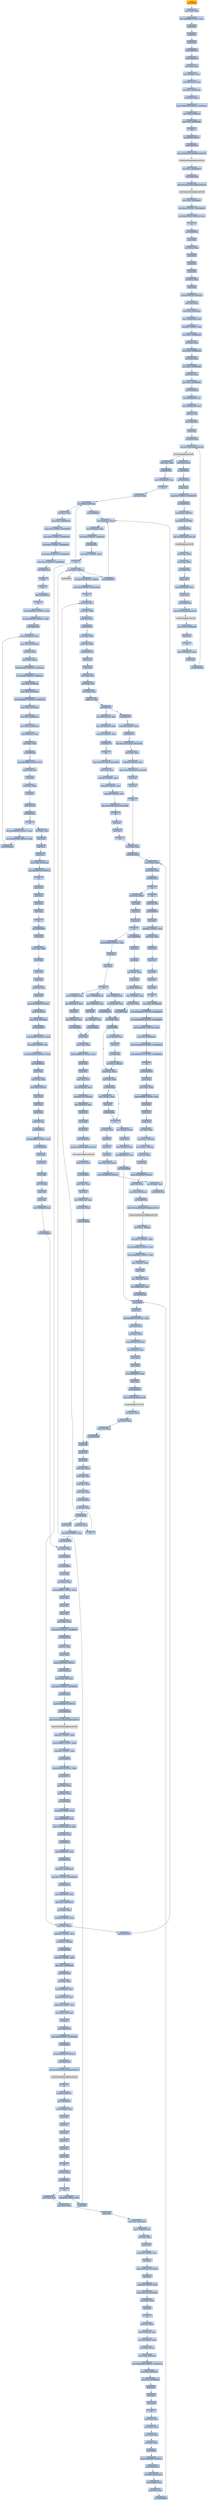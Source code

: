 digraph G {
node[shape=rectangle,style=filled,fillcolor=lightsteelblue,color=lightsteelblue]
bgcolor="transparent"
a0x0048b420pushl_ebp[label="start\npushl %ebp",color="lightgrey",fillcolor="orange"];
a0x0048b421movl_esp_ebp[label="0x0048b421\nmovl %esp, %ebp"];
a0x0048b423addl_0xfffffff4UINT8_esp[label="0x0048b423\naddl $0xfffffff4<UINT8>, %esp"];
a0x0048b426pushl_ebx[label="0x0048b426\npushl %ebx"];
a0x0048b427pushl_esi[label="0x0048b427\npushl %esi"];
a0x0048b428pushl_edi[label="0x0048b428\npushl %edi"];
a0x0048b429call_0x0040335c[label="0x0048b429\ncall 0x0040335c"];
a0x0040335ccall_0x00403314[label="0x0040335c\ncall 0x00403314"];
a0x00403314xorl_edx_edx[label="0x00403314\nxorl %edx, %edx"];
a0x00403316leal__12ebp__eax[label="0x00403316\nleal -12(%ebp), %eax"];
a0x00403319movl_fs_edx__ecx[label="0x00403319\nmovl %fs:(%edx), %ecx"];
a0x0040331cmovl_eax_fs_edx_[label="0x0040331c\nmovl %eax, %fs:(%edx)"];
a0x0040331fmovl_ecx_eax_[label="0x0040331f\nmovl %ecx, (%eax)"];
a0x00403321movl_0x403298UINT32_0x4eax_[label="0x00403321\nmovl $0x403298<UINT32>, 0x4(%eax)"];
a0x00403328movl_ebp_0x8eax_[label="0x00403328\nmovl %ebp, 0x8(%eax)"];
a0x0040332bmovl_eax_0x0048d48c[label="0x0040332b\nmovl %eax, 0x0048d48c"];
a0x00403331ret[label="0x00403331\nret"];
a0x00403361pushl_0x0UINT8[label="0x00403361\npushl $0x0<UINT8>"];
a0x00403363call_0x004012a0[label="0x00403363\ncall 0x004012a0"];
a0x004012a0jmp_GetModuleHandleA_kernel32_dll[label="0x004012a0\njmp GetModuleHandleA@kernel32.dll"];
GetModuleHandleA_kernel32_dll[label="GetModuleHandleA@kernel32.dll",color="lightgrey",fillcolor="lightgrey"];
a0x00403368movl_eax_0x0048d014[label="0x00403368\nmovl %eax, 0x0048d014"];
a0x0040336ecall_0x00401290[label="0x0040336e\ncall 0x00401290"];
a0x00401290jmp_GetCommandLineA_kernel32_dll[label="0x00401290\njmp GetCommandLineA@kernel32.dll"];
GetCommandLineA_kernel32_dll[label="GetCommandLineA@kernel32.dll",color="lightgrey",fillcolor="lightgrey"];
a0x00403373movl_eax_0x0048d01c[label="0x00403373\nmovl %eax, 0x0048d01c"];
a0x00403379movl_0xaUINT32_0x0048d018[label="0x00403379\nmovl $0xa<UINT32>, 0x0048d018"];
a0x00403383movl_0x4030b4UINT32_eax[label="0x00403383\nmovl $0x4030b4<UINT32>, %eax"];
a0x00403388ret[label="0x00403388\nret"];
a0x0048b42ecall_0x004056b8[label="0x0048b42e\ncall 0x004056b8"];
a0x004056b8pushl_ebp[label="0x004056b8\npushl %ebp"];
a0x004056b9movl_esp_ebp[label="0x004056b9\nmovl %esp, %ebp"];
a0x004056bbpushl_ebx[label="0x004056bb\npushl %ebx"];
a0x004056bcpushl_esi[label="0x004056bc\npushl %esi"];
a0x004056bdpushl_edi[label="0x004056bd\npushl %edi"];
a0x004056bexorl_eax_eax[label="0x004056be\nxorl %eax, %eax"];
a0x004056c0pushl_ebp[label="0x004056c0\npushl %ebp"];
a0x004056c1pushl_0x40575aUINT32[label="0x004056c1\npushl $0x40575a<UINT32>"];
a0x004056c6pushl_fs_eax_[label="0x004056c6\npushl %fs:(%eax)"];
a0x004056c9movl_esp_fs_eax_[label="0x004056c9\nmovl %esp, %fs:(%eax)"];
a0x004056ccmovl_0x0048d3d4_eax[label="0x004056cc\nmovl 0x0048d3d4, %eax"];
a0x004056d1shll_0x2UINT8_eax[label="0x004056d1\nshll $0x2<UINT8>, %eax"];
a0x004056d4movl_eax_0x0048d3d8[label="0x004056d4\nmovl %eax, 0x0048d3d8"];
a0x004056d9xorl_eax_eax[label="0x004056d9\nxorl %eax, %eax"];
a0x004056dbmovl_eax_0x0048d024[label="0x004056db\nmovl %eax, 0x0048d024"];
a0x004056e0xorl_eax_eax[label="0x004056e0\nxorl %eax, %eax"];
a0x004056e2movl_eax_0x0048d028[label="0x004056e2\nmovl %eax, 0x0048d028"];
a0x004056e7xorl_eax_eax[label="0x004056e7\nxorl %eax, %eax"];
a0x004056e9movl_eax_0x0048d02c[label="0x004056e9\nmovl %eax, 0x0048d02c"];
a0x004056eecall_0x004033d4[label="0x004056ee\ncall 0x004033d4"];
a0x004033d4movb_0x0048d034_cl[label="0x004033d4\nmovb 0x0048d034, %cl"];
a0x004033damovl_0x0048d3d4_eax[label="0x004033da\nmovl 0x0048d3d4, %eax"];
a0x004033e0testb_cl_cl[label="0x004033e0\ntestb %cl, %cl"];
a0x004033e2jne_0x0040340c[label="0x004033e2\njne 0x0040340c"];
a0x0040340cpushl_eax[label="0x0040340c\npushl %eax"];
a0x0040340dcall_0x004012b0[label="0x0040340d\ncall 0x004012b0"];
a0x004012b0jmp_TlsGetValue_kernel32_dll[label="0x004012b0\njmp TlsGetValue@kernel32.dll"];
TlsGetValue_kernel32_dll[label="TlsGetValue@kernel32.dll",color="lightgrey",fillcolor="lightgrey"];
a0x00403412testl_eax_eax[label="0x00403412\ntestl %eax, %eax"];
a0x00403414je_0x004033ef[label="0x00403414\nje 0x004033ef"];
a0x004033efcall_0x0040338c[label="0x004033ef\ncall 0x0040338c"];
a0x0040338cpushl_ebx[label="0x0040338c\npushl %ebx"];
a0x0040338dcmpl_0x0UINT8_0x0048d3d4[label="0x0040338d\ncmpl $0x0<UINT8>, 0x0048d3d4"];
a0x00403394jnl_0x004033a0[label="0x00403394\njnl 0x004033a0"];
a0x004033a0pushl_0x8UINT32[label="0x004033a0\npushl $0x8<UINT32>"];
a0x004033a5pushl_0x40UINT8[label="0x004033a5\npushl $0x40<UINT8>"];
a0x004033a7call_0x00401300[label="0x004033a7\ncall 0x00401300"];
a0x00401300jmp_LocalAlloc_kernel32_dll[label="0x00401300\njmp LocalAlloc@kernel32.dll"];
LocalAlloc_kernel32_dll[label="LocalAlloc@kernel32.dll",color="lightgrey",fillcolor="lightgrey"];
a0x004033acmovl_eax_ebx[label="0x004033ac\nmovl %eax, %ebx"];
a0x004033aetestl_ebx_ebx[label="0x004033ae\ntestl %ebx, %ebx"];
a0x004033b0jne_0x004033be[label="0x004033b0\njne 0x004033be"];
a0x004033bepushl_ebx[label="0x004033be\npushl %ebx"];
a0x004033bfmovl_0x0048d3d4_eax[label="0x004033bf\nmovl 0x0048d3d4, %eax"];
a0x004033c4pushl_eax[label="0x004033c4\npushl %eax"];
a0x004033c5call_0x004012b8[label="0x004033c5\ncall 0x004012b8"];
a0x004012b8jmp_TlsSetValue_kernel32_dll[label="0x004012b8\njmp TlsSetValue@kernel32.dll"];
TlsSetValue_kernel32_dll[label="TlsSetValue@kernel32.dll",color="lightgrey",fillcolor="lightgrey"];
a0x004033camovl_ebx_0x0048d490[label="0x004033ca\nmovl %ebx, 0x0048d490"];
a0x004033d0popl_ebx[label="0x004033d0\npopl %ebx"];
a0x004033d1ret[label="0x004033d1\nret"];
a0x004033f4movl_0x0048d3d4_eax[label="0x004033f4\nmovl 0x0048d3d4, %eax"];
a0x004033fapushl_eax[label="0x004033fa\npushl %eax"];
a0x004033fbcall_0x004012b0[label="0x004033fb\ncall 0x004012b0"];
a0x00403400testl_eax_eax[label="0x00403400\ntestl %eax, %eax"];
a0x00403402je_0x00403405[label="0x00403402\nje 0x00403405"];
a0x00403405movl_0x0048d490_eax[label="0x00403405\nmovl 0x0048d490, %eax"];
a0x0040340bret[label="0x0040340b\nret"];
a0x004056f3xorl_edx_edx[label="0x004056f3\nxorl %edx, %edx"];
a0x004056f5movl_edx_0x4eax_[label="0x004056f5\nmovl %edx, 0x4(%eax)"];
a0x0040575ajmp_0x0040307c[label="0x0040575a\njmp 0x0040307c"];
a0x0040307cmovl_0x4esp__eax[label="0x0040307c\nmovl 0x4(%esp), %eax"];
a0x00403080movl_0x8esp__edx[label="0x00403080\nmovl 0x8(%esp), %edx"];
a0x00403084testl_0x6UINT32_0x4eax_[label="0x00403084\ntestl $0x6<UINT32>, 0x4(%eax)"];
a0x0040308bje_0x004030ac[label="0x0040308b\nje 0x004030ac"];
a0x004030acmovl_0x1UINT32_eax[label="0x004030ac\nmovl $0x1<UINT32>, %eax"];
a0x004030b1ret[label="0x004030b1\nret"];
a0x004056fbxorl_eax_eax[label="0x004056fb\nxorl %eax, %eax"];
a0x004056fdmovl_eax_0x0048d030[label="0x004056fd\nmovl %eax, 0x0048d030"];
a0x00405702movb_0x2UINT8_0x0048d037[label="0x00405702\nmovb $0x2<UINT8>, 0x0048d037"];
a0x00405709movb_0x2UINT8_0x0048d038[label="0x00405709\nmovb $0x2<UINT8>, 0x0048d038"];
a0x00405710movb_0x3UINT8_0x0048d039[label="0x00405710\nmovb $0x3<UINT8>, 0x0048d039"];
a0x00405717movw_0x0UINT16_0x0048d3e0[label="0x00405717\nmovw $0x0<UINT16>, 0x0048d3e0"];
a0x00405720movw_0x1UINT16_0x0048d3f0[label="0x00405720\nmovw $0x1<UINT16>, 0x0048d3f0"];
a0x00405729call_0x00402aa8[label="0x00405729\ncall 0x00402aa8"];
a0x00402aa8fninit_[label="0x00402aa8\nfninit "];
a0x00402aaafwait_[label="0x00402aaa\nfwait "];
a0x00402aabfldcw_0x0048c018[label="0x00402aab\nfldcw 0x0048c018"];
a0x00402ab1ret[label="0x00402ab1\nret"];
a0x0040572emovl_0x48d03cUINT32_eax[label="0x0040572e\nmovl $0x48d03c<UINT32>, %eax"];
a0x00405733movl_0x405768UINT32_edx[label="0x00405733\nmovl $0x405768<UINT32>, %edx"];
a0x00405738call_0x00404c65[label="0x00405738\ncall 0x00404c65"];
a0x00404c65leal_0x14ceax__ecx[label="0x00404c65\nleal 0x14c(%eax), %ecx"];
a0x00404c6bmovl_ecx_0x14eax_[label="0x00404c6b\nmovl %ecx, 0x14(%eax)"];
a0x00404c6exorl_ecx_ecx[label="0x00404c6e\nxorl %ecx, %ecx"];
a0x00404c70movl_ecx_eax_[label="0x00404c70\nmovl %ecx, (%eax)"];
a0x00404c72movl_0xd7b0UINT32_0x4eax_[label="0x00404c72\nmovl $0xd7b0<UINT32>, 0x4(%eax)"];
a0x00404c79movl_0x80UINT32_0x8eax_[label="0x00404c79\nmovl $0x80<UINT32>, 0x8(%eax)"];
a0x00404c80movl_ecx_0xceax_[label="0x00404c80\nmovl %ecx, 0xc(%eax)"];
a0x00404c83movl_ecx_0x10eax_[label="0x00404c83\nmovl %ecx, 0x10(%eax)"];
a0x00404c86movl_0x404ad7UINT32_0x18eax_[label="0x00404c86\nmovl $0x404ad7<UINT32>, 0x18(%eax)"];
a0x00404c8dmovl_ecx_0x1ceax_[label="0x00404c8d\nmovl %ecx, 0x1c(%eax)"];
a0x00404c90movl_ecx_0x20eax_[label="0x00404c90\nmovl %ecx, 0x20(%eax)"];
a0x00404c93movl_ecx_0x24eax_[label="0x00404c93\nmovl %ecx, 0x24(%eax)"];
a0x00404c96leal_0x48eax__eax[label="0x00404c96\nleal 0x48(%eax), %eax"];
a0x00404c99testl_edx_edx[label="0x00404c99\ntestl %edx, %edx"];
a0x00404c9bje_0x00404cb8[label="0x00404c9b\nje 0x00404cb8"];
a0x00404c9dmovb_0xffffff82UINT8_ch[label="0x00404c9d\nmovb $0xffffff82<UINT8>, %ch"];
a0x00404c9fmovb_edx__cl[label="0x00404c9f\nmovb (%edx), %cl"];
a0x00404ca1incl_edx[label="0x00404ca1\nincl %edx"];
a0x00404ca2movb_cl_eax_[label="0x00404ca2\nmovb %cl, (%eax)"];
a0x00404ca4incl_eax[label="0x00404ca4\nincl %eax"];
a0x00404ca5testb_cl_cl[label="0x00404ca5\ntestb %cl, %cl"];
a0x00404ca7je_0x00404cba[label="0x00404ca7\nje 0x00404cba"];
a0x00404cbaret[label="0x00404cba\nret"];
a0x0040573dmovl_0x48d208UINT32_eax[label="0x0040573d\nmovl $0x48d208<UINT32>, %eax"];
a0x00405742movl_0x405768UINT32_edx[label="0x00405742\nmovl $0x405768<UINT32>, %edx"];
a0x00405747call_0x00404c65[label="0x00405747\ncall 0x00404c65"];
a0x0040574cxorl_eax_eax[label="0x0040574c\nxorl %eax, %eax"];
a0x0040574epopl_edx[label="0x0040574e\npopl %edx"];
a0x0040574fpopl_ecx[label="0x0040574f\npopl %ecx"];
a0x00405750popl_ecx[label="0x00405750\npopl %ecx"];
a0x00405751movl_edx_fs_eax_[label="0x00405751\nmovl %edx, %fs:(%eax)"];
a0x00405754pushl_0x405761UINT32[label="0x00405754\npushl $0x405761<UINT32>"];
a0x00405759ret[label="0x00405759\nret"];
a0x00405761popl_edi[label="0x00405761\npopl %edi"];
a0x00405762popl_esi[label="0x00405762\npopl %esi"];
a0x00405763popl_ebx[label="0x00405763\npopl %ebx"];
a0x00405764popl_ebp[label="0x00405764\npopl %ebp"];
a0x00405765ret[label="0x00405765\nret"];
a0x0048b433call_0x004098a0[label="0x0048b433\ncall 0x004098a0"];
a0x004098a0pushl_ebp[label="0x004098a0\npushl %ebp"];
a0x004098a1movl_esp_ebp[label="0x004098a1\nmovl %esp, %ebp"];
a0x004098a3pushl_ebx[label="0x004098a3\npushl %ebx"];
a0x004098a4pushl_esi[label="0x004098a4\npushl %esi"];
a0x004098a5pushl_edi[label="0x004098a5\npushl %edi"];
a0x004098a6xorl_eax_eax[label="0x004098a6\nxorl %eax, %eax"];
a0x004098a8pushl_ebp[label="0x004098a8\npushl %ebp"];
a0x004098a9pushl_0x4098d6UINT32[label="0x004098a9\npushl $0x4098d6<UINT32>"];
a0x004098aepushl_fs_eax_[label="0x004098ae\npushl %fs:(%eax)"];
a0x004098b1movl_esp_fs_eax_[label="0x004098b1\nmovl %esp, %fs:(%eax)"];
a0x004098b4call_0x00408f78[label="0x004098b4\ncall 0x00408f78"];
a0x00408f78movl_0xff87UINT32_ecx[label="0x00408f78\nmovl $0xff87<UINT32>, %ecx"];
a0x00408f7dmovb_0x1UINT8_dl[label="0x00408f7d\nmovb $0x1<UINT8>, %dl"];
a0x00408f7fmovl_0x4063a8UINT32_eax[label="0x00408f7f\nmovl $0x4063a8<UINT32>, %eax"];
a0x00408f84call_0x00408c10[label="0x00408f84\ncall 0x00408c10"];
a0x00408c10pushl_ebp[label="0x00408c10\npushl %ebp"];
a0x00408c11movl_esp_ebp[label="0x00408c11\nmovl %esp, %ebp"];
a0x00408c13pushl_0x0UINT8[label="0x00408c13\npushl $0x0<UINT8>"];
a0x00408c15pushl_ebx[label="0x00408c15\npushl %ebx"];
a0x00408c16pushl_esi[label="0x00408c16\npushl %esi"];
a0x00408c17pushl_edi[label="0x00408c17\npushl %edi"];
a0x00408c18testb_dl_dl[label="0x00408c18\ntestb %dl, %dl"];
a0x00408c1aje_0x00408c24[label="0x00408c1a\nje 0x00408c24"];
a0x00408c1caddl_0xfffffff0UINT8_esp[label="0x00408c1c\naddl $0xfffffff0<UINT8>, %esp"];
a0x00408c1fcall_0x00402d48[label="0x00408c1f\ncall 0x00402d48"];
a0x00402d48pushl_edx[label="0x00402d48\npushl %edx"];
a0x00402d49pushl_ecx[label="0x00402d49\npushl %ecx"];
a0x00402d4apushl_ebx[label="0x00402d4a\npushl %ebx"];
a0x00402d4bcall__12eax_[label="0x00402d4b\ncall -12(%eax)"];
a0x00402af8pushl_edi[label="0x00402af8\npushl %edi"];
a0x00402af9pushl_eax[label="0x00402af9\npushl %eax"];
a0x00402afamovl__24eax__eax[label="0x00402afa\nmovl -24(%eax), %eax"];
a0x00402afdcall_0x00402648[label="0x00402afd\ncall 0x00402648"];
a0x00402648testl_eax_eax[label="0x00402648\ntestl %eax, %eax"];
a0x0040264aje_0x00402656[label="0x0040264a\nje 0x00402656"];
a0x0040264ccall_0x0048c008[label="0x0040264c\ncall 0x0048c008"];
a0x00402088pushl_ebp[label="0x00402088\npushl %ebp"];
a0x00402089movl_esp_ebp[label="0x00402089\nmovl %esp, %ebp"];
a0x0040208baddl_0xfffffff8UINT8_esp[label="0x0040208b\naddl $0xfffffff8<UINT8>, %esp"];
a0x0040208epushl_ebx[label="0x0040208e\npushl %ebx"];
a0x0040208fpushl_esi[label="0x0040208f\npushl %esi"];
a0x00402090pushl_edi[label="0x00402090\npushl %edi"];
a0x00402091movl_eax_ebx[label="0x00402091\nmovl %eax, %ebx"];
a0x00402093cmpb_0x0UINT8_0x0048d419[label="0x00402093\ncmpb $0x0<UINT8>, 0x0048d419"];
a0x0040209ajne_0x004020af[label="0x0040209a\njne 0x004020af"];
a0x004020afxorl_esi_esi[label="0x004020af\nxorl %esi, %esi"];
a0x004020b1pushl_ebp[label="0x004020b1\npushl %ebp"];
a0x004020b2pushl_0x4021fcUINT32[label="0x004020b2\npushl $0x4021fc<UINT32>"];
a0x004020b7pushl_fs_esi_[label="0x004020b7\npushl %fs:(%esi)"];
a0x004020bamovl_esp_fs_esi_[label="0x004020ba\nmovl %esp, %fs:(%esi)"];
a0x004020bdcmpb_0x0UINT8_0x0048d036[label="0x004020bd\ncmpb $0x0<UINT8>, 0x0048d036"];
a0x004020c4je_0x004020d0[label="0x004020c4\nje 0x004020d0"];
a0x004020c6pushl_0x48d420UINT32[label="0x004020c6\npushl $0x48d420<UINT32>"];
a0x004020cbcall_0x00401328[label="0x004020cb\ncall 0x00401328"];
a0x00401328jmp_EnterCriticalSection_kernel32_dll[label="0x00401328\njmp EnterCriticalSection@kernel32.dll"];
EnterCriticalSection_kernel32_dll[label="EnterCriticalSection@kernel32.dll",color="lightgrey",fillcolor="lightgrey"];
a0x004020d0addl_0x7UINT8_ebx[label="0x004020d0\naddl $0x7<UINT8>, %ebx"];
a0x004020d3andl_0xfffffffcUINT8_ebx[label="0x004020d3\nandl $0xfffffffc<UINT8>, %ebx"];
a0x004020d6cmpl_0xcUINT8_ebx[label="0x004020d6\ncmpl $0xc<UINT8>, %ebx"];
a0x004020d9jnl_0x004020e0[label="0x004020d9\njnl 0x004020e0"];
a0x004020e0cmpl_0x1000UINT32_ebx[label="0x004020e0\ncmpl $0x1000<UINT32>, %ebx"];
a0x004020e6jg_0x0040217f[label="0x004020e6\njg 0x0040217f"];
a0x004020ecmovl_ebx_eax[label="0x004020ec\nmovl %ebx, %eax"];
a0x004020eetestl_eax_eax[label="0x004020ee\ntestl %eax, %eax"];
a0x004020f0jns_0x004020f5[label="0x004020f0\njns 0x004020f5"];
a0x004020f5sarl_0x2UINT8_eax[label="0x004020f5\nsarl $0x2<UINT8>, %eax"];
a0x004020f8movl_0x0048d478_edx[label="0x004020f8\nmovl 0x0048d478, %edx"];
a0x004020femovl__12edxeax4__edx[label="0x004020fe\nmovl -12(%edx,%eax,4), %edx"];
a0x00402102testl_edx_edx[label="0x00402102\ntestl %edx, %edx"];
a0x00402104je_0x0040217f[label="0x00402104\nje 0x0040217f"];
a0x0040217fcmpl_0x0048d470_ebx[label="0x0040217f\ncmpl 0x0048d470, %ebx"];
a0x00402185jg_0x004021d1[label="0x00402185\njg 0x004021d1"];
a0x00402187subl_ebx_0x0048d470[label="0x00402187\nsubl %ebx, 0x0048d470"];
a0x0040218dcmpl_0xcUINT8_0x0048d470[label="0x0040218d\ncmpl $0xc<UINT8>, 0x0048d470"];
a0x00402194jnl_0x004021a3[label="0x00402194\njnl 0x004021a3"];
a0x004021a3movl_0x0048d474_eax[label="0x004021a3\nmovl 0x0048d474, %eax"];
a0x004021a8addl_ebx_0x0048d474[label="0x004021a8\naddl %ebx, 0x0048d474"];
a0x004021aemovl_ebx_edx[label="0x004021ae\nmovl %ebx, %edx"];
a0x004021b0orl_0x2UINT8_edx[label="0x004021b0\norl $0x2<UINT8>, %edx"];
a0x004021b3movl_edx_eax_[label="0x004021b3\nmovl %edx, (%eax)"];
a0x004021fcjmp_0x0040307c[label="0x004021fc\njmp 0x0040307c"];
a0x004021b5addl_0x4UINT8_eax[label="0x004021b5\naddl $0x4<UINT8>, %eax"];
a0x004021b8movl_eax__4ebp_[label="0x004021b8\nmovl %eax, -4(%ebp)"];
a0x004021bbincl_0x0048d400[label="0x004021bb\nincl 0x0048d400"];
a0x004021c1subl_0x4UINT8_ebx[label="0x004021c1\nsubl $0x4<UINT8>, %ebx"];
a0x004021c4addl_ebx_0x0048d404[label="0x004021c4\naddl %ebx, 0x0048d404"];
a0x004021cacall_0x004031d4[label="0x004021ca\ncall 0x004031d4"];
a0x004031d4xorl_edx_edx[label="0x004031d4\nxorl %edx, %edx"];
a0x004031d6movl_0x8esp__ecx[label="0x004031d6\nmovl 0x8(%esp), %ecx"];
a0x004031damovl_0x4esp__eax[label="0x004031da\nmovl 0x4(%esp), %eax"];
a0x004031deaddl_0x5UINT8_ecx[label="0x004031de\naddl $0x5<UINT8>, %ecx"];
a0x004031e1movl_eax_fs_edx_[label="0x004031e1\nmovl %eax, %fs:(%edx)"];
a0x004031e4call_ecx[label="0x004031e4\ncall %ecx"];
a0x00402201jmp_0x004021e8[label="0x00402201\njmp 0x004021e8"];
a0x004021e8cmpb_0x0UINT8_0x0048d036[label="0x004021e8\ncmpb $0x0<UINT8>, 0x0048d036"];
a0x004021efje_0x004021fb[label="0x004021ef\nje 0x004021fb"];
a0x004021f1pushl_0x48d420UINT32[label="0x004021f1\npushl $0x48d420<UINT32>"];
a0x004021f6call_0x00401330[label="0x004021f6\ncall 0x00401330"];
a0x00401330jmp_LeaveCriticalSection_kernel32_dll[label="0x00401330\njmp LeaveCriticalSection@kernel32.dll"];
LeaveCriticalSection_kernel32_dll[label="LeaveCriticalSection@kernel32.dll",color="lightgrey",fillcolor="lightgrey"];
a0x004021fbret[label="0x004021fb\nret"];
a0x004031e6ret_0xcUINT16[label="0x004031e6\nret $0xc<UINT16>"];
a0x004021cfjmp_0x00402203[label="0x004021cf\njmp 0x00402203"];
a0x00402203movl__4ebp__eax[label="0x00402203\nmovl -4(%ebp), %eax"];
a0x00402206popl_edi[label="0x00402206\npopl %edi"];
a0x00402207popl_esi[label="0x00402207\npopl %esi"];
a0x00402208popl_ebx[label="0x00402208\npopl %ebx"];
a0x00402209popl_ecx[label="0x00402209\npopl %ecx"];
a0x0040220apopl_ecx[label="0x0040220a\npopl %ecx"];
a0x0040220bpopl_ebp[label="0x0040220b\npopl %ebp"];
a0x0040220cret[label="0x0040220c\nret"];
a0x00402652orl_eax_eax[label="0x00402652\norl %eax, %eax"];
a0x00402654je_0x00402657[label="0x00402654\nje 0x00402657"];
a0x00402656ret[label="0x00402656\nret"];
a0x00402b02movl_eax_edi[label="0x00402b02\nmovl %eax, %edi"];
a0x00402b04movl_eax_edx[label="0x00402b04\nmovl %eax, %edx"];
a0x00402b06popl_eax[label="0x00402b06\npopl %eax"];
a0x00402b07stosl_eax_es_edi_[label="0x00402b07\nstosl %eax, %es:(%edi)"];
a0x00402b08movl__24eax__ecx[label="0x00402b08\nmovl -24(%eax), %ecx"];
a0x00402b0bxorl_eax_eax[label="0x00402b0b\nxorl %eax, %eax"];
a0x00402b0dpushl_ecx[label="0x00402b0d\npushl %ecx"];
a0x00402b0eshrl_0x2UINT8_ecx[label="0x00402b0e\nshrl $0x2<UINT8>, %ecx"];
a0x00402b11decl_ecx[label="0x00402b11\ndecl %ecx"];
a0x00402b12repz_stosl_eax_es_edi_[label="0x00402b12\nrepz stosl %eax, %es:(%edi)"];
a0x00402b14popl_ecx[label="0x00402b14\npopl %ecx"];
a0x00402b15andl_0x3UINT8_ecx[label="0x00402b15\nandl $0x3<UINT8>, %ecx"];
a0x00402b18repz_stosb_al_es_edi_[label="0x00402b18\nrepz stosb %al, %es:(%edi)"];
a0x00402b1amovl_edx_eax[label="0x00402b1a\nmovl %edx, %eax"];
a0x00402b1cpopl_edi[label="0x00402b1c\npopl %edi"];
a0x00402b1dret[label="0x00402b1d\nret"];
a0x00402d4exorl_edx_edx[label="0x00402d4e\nxorl %edx, %edx"];
a0x00402d50leal_0x10esp__ecx[label="0x00402d50\nleal 0x10(%esp), %ecx"];
a0x00402d54movl_fs_edx__ebx[label="0x00402d54\nmovl %fs:(%edx), %ebx"];
a0x00402d57movl_ebx_ecx_[label="0x00402d57\nmovl %ebx, (%ecx)"];
a0x00402d59movl_ebp_0x8ecx_[label="0x00402d59\nmovl %ebp, 0x8(%ecx)"];
a0x00402d5cmovl_0x402d6dUINT32_0x4ecx_[label="0x00402d5c\nmovl $0x402d6d<UINT32>, 0x4(%ecx)"];
a0x00402d63movl_eax_0xcecx_[label="0x00402d63\nmovl %eax, 0xc(%ecx)"];
a0x00402d66movl_ecx_fs_edx_[label="0x00402d66\nmovl %ecx, %fs:(%edx)"];
a0x00402d69popl_ebx[label="0x00402d69\npopl %ebx"];
a0x00402d6apopl_ecx[label="0x00402d6a\npopl %ecx"];
a0x00402d6bpopl_edx[label="0x00402d6b\npopl %edx"];
a0x00402d6cret[label="0x00402d6c\nret"];
a0x00408c24movl_ecx_esi[label="0x00408c24\nmovl %ecx, %esi"];
a0x00408c26movl_edx_ebx[label="0x00408c26\nmovl %edx, %ebx"];
a0x00408c28movl_eax_edi[label="0x00408c28\nmovl %eax, %edi"];
a0x00408c2axorl_eax_eax[label="0x00408c2a\nxorl %eax, %eax"];
a0x00408c2cpushl_ebp[label="0x00408c2c\npushl %ebp"];
a0x00408c2dpushl_0x408c63UINT32[label="0x00408c2d\npushl $0x408c63<UINT32>"];
a0x00408c32pushl_fs_eax_[label="0x00408c32\npushl %fs:(%eax)"];
a0x00408c35movl_esp_fs_eax_[label="0x00408c35\nmovl %esp, %fs:(%eax)"];
a0x00408c38leal__4ebp__edx[label="0x00408c38\nleal -4(%ebp), %edx"];
a0x00408c3bmovl_esi_eax[label="0x00408c3b\nmovl %esi, %eax"];
a0x00408c3dcall_0x00406d40[label="0x00408c3d\ncall 0x00406d40"];
a0x00406d40pushl_ebx[label="0x00406d40\npushl %ebx"];
a0x00406d41pushl_esi[label="0x00406d41\npushl %esi"];
a0x00406d42addl_0xfffffc00UINT32_esp[label="0x00406d42\naddl $0xfffffc00<UINT32>, %esp"];
a0x00406d48movl_edx_esi[label="0x00406d48\nmovl %edx, %esi"];
a0x00406d4amovl_eax_ebx[label="0x00406d4a\nmovl %eax, %ebx"];
a0x00406d4cpushl_0x400UINT32[label="0x00406d4c\npushl $0x400<UINT32>"];
a0x00406d51leal_0x4esp__eax[label="0x00406d51\nleal 0x4(%esp), %eax"];
a0x00406d55pushl_eax[label="0x00406d55\npushl %eax"];
a0x00406d56pushl_ebx[label="0x00406d56\npushl %ebx"];
a0x00406d57movl_0x0048d014_eax[label="0x00406d57\nmovl 0x0048d014, %eax"];
a0x00406d5cpushl_eax[label="0x00406d5c\npushl %eax"];
a0x00406d5dcall_0x00406054[label="0x00406d5d\ncall 0x00406054"];
a0x00406054jmp_LoadStringA_user32_dll[label="0x00406054\njmp LoadStringA@user32.dll"];
LoadStringA_user32_dll[label="LoadStringA@user32.dll",color="lightgrey",fillcolor="lightgrey"];
a0x00406d62movl_eax_ecx[label="0x00406d62\nmovl %eax, %ecx"];
a0x00406d64movl_esp_edx[label="0x00406d64\nmovl %esp, %edx"];
a0x00406d66movl_esi_eax[label="0x00406d66\nmovl %esi, %eax"];
a0x00406d68call_0x004034f8[label="0x00406d68\ncall 0x004034f8"];
a0x004034f8pushl_ebx[label="0x004034f8\npushl %ebx"];
a0x004034f9pushl_esi[label="0x004034f9\npushl %esi"];
a0x004034fapushl_edi[label="0x004034fa\npushl %edi"];
a0x004034fbmovl_eax_ebx[label="0x004034fb\nmovl %eax, %ebx"];
a0x004034fdmovl_edx_esi[label="0x004034fd\nmovl %edx, %esi"];
a0x004034ffmovl_ecx_edi[label="0x004034ff\nmovl %ecx, %edi"];
a0x00403501movl_edi_eax[label="0x00403501\nmovl %edi, %eax"];
a0x00403503call_0x004034d4[label="0x00403503\ncall 0x004034d4"];
a0x004034d4testl_eax_eax[label="0x004034d4\ntestl %eax, %eax"];
a0x004034d6jle_0x004034f4[label="0x004034d6\njle 0x004034f4"];
a0x004034f4xorl_eax_eax[label="0x004034f4\nxorl %eax, %eax"];
a0x004034f6ret[label="0x004034f6\nret"];
a0x00403508movl_edi_ecx[label="0x00403508\nmovl %edi, %ecx"];
a0x0040350amovl_eax_edi[label="0x0040350a\nmovl %eax, %edi"];
a0x0040350ctestl_esi_esi[label="0x0040350c\ntestl %esi, %esi"];
a0x0040350eje_0x00403519[label="0x0040350e\nje 0x00403519"];
a0x00403510movl_eax_edx[label="0x00403510\nmovl %eax, %edx"];
a0x00403512movl_esi_eax[label="0x00403512\nmovl %esi, %eax"];
a0x00403514call_0x00402738[label="0x00403514\ncall 0x00402738"];
a0x00402738pushl_esi[label="0x00402738\npushl %esi"];
a0x00402739pushl_edi[label="0x00402739\npushl %edi"];
a0x0040273amovl_eax_esi[label="0x0040273a\nmovl %eax, %esi"];
a0x0040273cmovl_edx_edi[label="0x0040273c\nmovl %edx, %edi"];
a0x0040273emovl_ecx_eax[label="0x0040273e\nmovl %ecx, %eax"];
a0x00402740cmpl_esi_edi[label="0x00402740\ncmpl %esi, %edi"];
a0x00402742jg_0x00402757[label="0x00402742\njg 0x00402757"];
a0x00402744je_0x00402775[label="0x00402744\nje 0x00402775"];
a0x00402746sarl_0x2UINT8_ecx[label="0x00402746\nsarl $0x2<UINT8>, %ecx"];
a0x00402749js_0x00402775[label="0x00402749\njs 0x00402775"];
a0x0040274brepz_movsl_ds_esi__es_edi_[label="0x0040274b\nrepz movsl %ds:(%esi), %es:(%edi)"];
a0x0040274dmovl_eax_ecx[label="0x0040274d\nmovl %eax, %ecx"];
a0x0040274fandl_0x3UINT8_ecx[label="0x0040274f\nandl $0x3<UINT8>, %ecx"];
a0x00402752repz_movsb_ds_esi__es_edi_[label="0x00402752\nrepz movsb %ds:(%esi), %es:(%edi)"];
a0x00402754popl_edi[label="0x00402754\npopl %edi"];
a0x00402755popl_esi[label="0x00402755\npopl %esi"];
a0x00402756ret[label="0x00402756\nret"];
a0x00403519movl_ebx_eax[label="0x00403519\nmovl %ebx, %eax"];
a0x0040351bcall_0x00403418[label="0x0040351b\ncall 0x00403418"];
a0x00403418movl_eax__edx[label="0x00403418\nmovl (%eax), %edx"];
a0x0040341atestl_edx_edx[label="0x0040341a\ntestl %edx, %edx"];
a0x0040341cje_0x00403437[label="0x0040341c\nje 0x00403437"];
a0x00403437ret[label="0x00403437\nret"];
a0x00403520movl_edi_ebx_[label="0x00403520\nmovl %edi, (%ebx)"];
a0x00403522popl_edi[label="0x00403522\npopl %edi"];
a0x00403523popl_esi[label="0x00403523\npopl %esi"];
a0x00403524popl_ebx[label="0x00403524\npopl %ebx"];
a0x00403525ret[label="0x00403525\nret"];
a0x00406d6daddl_0x400UINT32_esp[label="0x00406d6d\naddl $0x400<UINT32>, %esp"];
a0x00406d73popl_esi[label="0x00406d73\npopl %esi"];
a0x00406d74popl_ebx[label="0x00406d74\npopl %ebx"];
a0x00406d75ret[label="0x00406d75\nret"];
a0x00408c42movl__4ebp__edx[label="0x00408c42\nmovl -4(%ebp), %edx"];
a0x00408c45leal_0x4edi__eax[label="0x00408c45\nleal 0x4(%edi), %eax"];
a0x00408c48call_0x00403468[label="0x00408c48\ncall 0x00403468"];
a0x00403468testl_edx_edx[label="0x00403468\ntestl %edx, %edx"];
a0x0040346aje_0x0040348f[label="0x0040346a\nje 0x0040348f"];
a0x0040348fxchgl_edx_eax_[label="0x0040348f\nxchgl %edx, (%eax)"];
a0x00403491testl_edx_edx[label="0x00403491\ntestl %edx, %edx"];
a0x00403493je_0x004034a8[label="0x00403493\nje 0x004034a8"];
a0x004034a8ret[label="0x004034a8\nret"];
a0x00408c4dxorl_eax_eax[label="0x00408c4d\nxorl %eax, %eax"];
a0x00408c4fpopl_edx[label="0x00408c4f\npopl %edx"];
a0x00408c50popl_ecx[label="0x00408c50\npopl %ecx"];
a0x00408c51popl_ecx[label="0x00408c51\npopl %ecx"];
a0x00408c52movl_edx_fs_eax_[label="0x00408c52\nmovl %edx, %fs:(%eax)"];
a0x00408c55pushl_0x408c6aUINT32[label="0x00408c55\npushl $0x408c6a<UINT32>"];
a0x00408c5aleal__4ebp__eax[label="0x00408c5a\nleal -4(%ebp), %eax"];
a0x00408c5dcall_0x00403418[label="0x00408c5d\ncall 0x00403418"];
a0x00408c62ret[label="0x00408c62\nret"];
a0x00408c6atestb_bl_bl[label="0x00408c6a\ntestb %bl, %bl"];
a0x00408c6cje_0x00408c78[label="0x00408c6c\nje 0x00408c78"];
a0x00408c6epopl_fs_0[label="0x00408c6e\npopl %fs:0"];
a0x00408c75addl_0xcUINT8_esp[label="0x00408c75\naddl $0xc<UINT8>, %esp"];
a0x00408c78movl_edi_eax[label="0x00408c78\nmovl %edi, %eax"];
a0x00408c7apopl_edi[label="0x00408c7a\npopl %edi"];
a0x00408c7bpopl_esi[label="0x00408c7b\npopl %esi"];
a0x00408c7cpopl_ebx[label="0x00408c7c\npopl %ebx"];
a0x00408c7dpopl_ecx[label="0x00408c7d\npopl %ecx"];
a0x00408c7epopl_ebp[label="0x00408c7e\npopl %ebp"];
a0x00408c7fret[label="0x00408c7f\nret"];
a0x00408f89movl_eax_0x0048d558[label="0x00408f89\nmovl %eax, 0x0048d558"];
a0x00408f8emovl_0x408da4UINT32_0x0048d004[label="0x00408f8e\nmovl $0x408da4<UINT32>, 0x0048d004"];
a0x00408f98movl_0x408f68UINT32_0x0048d000[label="0x00408f98\nmovl $0x408f68<UINT32>, 0x0048d000"];
a0x00408fa2movl_0x40631cUINT32_eax[label="0x00408fa2\nmovl $0x40631c<UINT32>, %eax"];
a0x00408fa7movl_eax_0x0048d010[label="0x00408fa7\nmovl %eax, 0x0048d010"];
a0x00408facmovl_0x408e60UINT32_0x0048d008[label="0x00408fac\nmovl $0x408e60<UINT32>, 0x0048d008"];
a0x00408fb6movl_0x408e74UINT32_0x0048d00c[label="0x00408fb6\nmovl $0x408e74<UINT32>, 0x0048d00c"];
a0x00408fc0ret[label="0x00408fc0\nret"];
a0x004098b9call_0x00408530[label="0x004098b9\ncall 0x00408530"];
a0x00408530pushl_ebp[label="0x00408530\npushl %ebp"];
a0x00408531movl_esp_ebp[label="0x00408531\nmovl %esp, %ebp"];
a0x00408533addl_0xfffffff0UINT8_esp[label="0x00408533\naddl $0xfffffff0<UINT8>, %esp"];
a0x00408536pushl_ebx[label="0x00408536\npushl %ebx"];
a0x00408537pushl_esi[label="0x00408537\npushl %esi"];
a0x00408538pushl_edi[label="0x00408538\npushl %edi"];
a0x00408539xorl_eax_eax[label="0x00408539\nxorl %eax, %eax"];
a0x0040853bmovl_eax__12ebp_[label="0x0040853b\nmovl %eax, -12(%ebp)"];
a0x0040853emovl_eax__16ebp_[label="0x0040853e\nmovl %eax, -16(%ebp)"];
a0x00408541xorl_eax_eax[label="0x00408541\nxorl %eax, %eax"];
a0x00408543pushl_ebp[label="0x00408543\npushl %ebp"];
a0x00408544pushl_0x408666UINT32[label="0x00408544\npushl $0x408666<UINT32>"];
a0x00408549pushl_fs_eax_[label="0x00408549\npushl %fs:(%eax)"];
a0x0040854cmovl_esp_fs_eax_[label="0x0040854c\nmovl %esp, %fs:(%eax)"];
a0x0040854fcall_0x00405974[label="0x0040854f\ncall 0x00405974"];
a0x00405974jmp_GetSystemDefaultLCID_kernel32_dll[label="0x00405974\njmp GetSystemDefaultLCID@kernel32.dll"];
GetSystemDefaultLCID_kernel32_dll[label="GetSystemDefaultLCID@kernel32.dll",color="lightgrey",fillcolor="lightgrey"];
a0x00408554movl_eax__8ebp_[label="0x00408554\nmovl %eax, -8(%ebp)"];
a0x00408557movl_0x1UINT32_ebx[label="0x00408557\nmovl $0x1<UINT32>, %ebx"];
a0x0040855cmovl_0x48d4c0UINT32_esi[label="0x0040855c\nmovl $0x48d4c0<UINT32>, %esi"];
a0x00408561movl_0x48d4f0UINT32_edi[label="0x00408561\nmovl $0x48d4f0<UINT32>, %edi"];
a0x00408566leal__12ebp__eax[label="0x00408566\nleal -12(%ebp), %eax"];
a0x00408569pushl_eax[label="0x00408569\npushl %eax"];
a0x0040856aleal__16ebp__edx[label="0x0040856a\nleal -16(%ebp), %edx"];
a0x0040856dleal_0xffbfebx__eax[label="0x0040856d\nleal 0xffbf(%ebx), %eax"];
a0x00408573call_0x00406d40[label="0x00408573\ncall 0x00406d40"];
a0x00408578movl__16ebp__ecx[label="0x00408578\nmovl -16(%ebp), %ecx"];
a0x0040857bleal_0x44ebx__edx[label="0x0040857b\nleal 0x44(%ebx), %edx"];
a0x0040857edecl_edx[label="0x0040857e\ndecl %edx"];
a0x0040857fmovl__8ebp__eax[label="0x0040857f\nmovl -8(%ebp), %eax"];
a0x00408582call_0x004084bc[label="0x00408582\ncall 0x004084bc"];
a0x004084bcpushl_ebp[label="0x004084bc\npushl %ebp"];
a0x004084bdmovl_esp_ebp[label="0x004084bd\nmovl %esp, %ebp"];
a0x004084bfaddl_0xffffff00UINT32_esp[label="0x004084bf\naddl $0xffffff00<UINT32>, %esp"];
a0x004084c5pushl_ebx[label="0x004084c5\npushl %ebx"];
a0x004084c6pushl_esi[label="0x004084c6\npushl %esi"];
a0x004084c7movl_ecx_esi[label="0x004084c7\nmovl %ecx, %esi"];
a0x004084c9movl_0x8ebp__ebx[label="0x004084c9\nmovl 0x8(%ebp), %ebx"];
a0x004084ccpushl_0x100UINT32[label="0x004084cc\npushl $0x100<UINT32>"];
a0x004084d1leal__256ebp__ecx[label="0x004084d1\nleal -256(%ebp), %ecx"];
a0x004084d7pushl_ecx[label="0x004084d7\npushl %ecx"];
a0x004084d8pushl_edx[label="0x004084d8\npushl %edx"];
a0x004084d9pushl_eax[label="0x004084d9\npushl %eax"];
a0x004084dacall_0x00405934[label="0x004084da\ncall 0x00405934"];
a0x00405934jmp_GetLocaleInfoA_kernel32_dll[label="0x00405934\njmp GetLocaleInfoA@kernel32.dll"];
GetLocaleInfoA_kernel32_dll[label="GetLocaleInfoA@kernel32.dll",color="lightgrey",fillcolor="lightgrey"];
a0x004084dftestl_eax_eax[label="0x004084df\ntestl %eax, %eax"];
a0x004084e1jle_0x004084f5[label="0x004084e1\njle 0x004084f5"];
a0x004084e3movl_eax_ecx[label="0x004084e3\nmovl %eax, %ecx"];
a0x004084e5decl_ecx[label="0x004084e5\ndecl %ecx"];
a0x004084e6leal__256ebp__edx[label="0x004084e6\nleal -256(%ebp), %edx"];
a0x004084ecmovl_ebx_eax[label="0x004084ec\nmovl %ebx, %eax"];
a0x004084eecall_0x004034f8[label="0x004084ee\ncall 0x004034f8"];
a0x004034d8pushl_eax[label="0x004034d8\npushl %eax"];
a0x004034d9addl_0x9UINT8_eax[label="0x004034d9\naddl $0x9<UINT8>, %eax"];
a0x004034dccall_0x00402648[label="0x004034dc\ncall 0x00402648"];
a0x004034e1addl_0x8UINT8_eax[label="0x004034e1\naddl $0x8<UINT8>, %eax"];
a0x004034e4popl_edx[label="0x004034e4\npopl %edx"];
a0x004034e5movl_edx__4eax_[label="0x004034e5\nmovl %edx, -4(%eax)"];
a0x00408666jmp_0x0040307c[label="0x00408666\njmp 0x0040307c"];
a0x004034e8movl_0x1UINT32__8eax_[label="0x004034e8\nmovl $0x1<UINT32>, -8(%eax)"];
a0x004034efmovb_0x0UINT8_eaxedx_[label="0x004034ef\nmovb $0x0<UINT8>, (%eax,%edx)"];
a0x004034f3ret[label="0x004034f3\nret"];
a0x00402757leal__4esiecx__esi[label="0x00402757\nleal -4(%esi,%ecx), %esi"];
a0x0040275bleal__4ediecx__edi[label="0x0040275b\nleal -4(%edi,%ecx), %edi"];
a0x0040275fsarl_0x2UINT8_ecx[label="0x0040275f\nsarl $0x2<UINT8>, %ecx"];
a0x00402762js_0x00402775[label="0x00402762\njs 0x00402775"];
a0x00402764std_[label="0x00402764\nstd "];
a0x00402765repz_movsl_ds_esi__es_edi_[label="0x00402765\nrepz movsl %ds:(%esi), %es:(%edi)"];
a0x00402767movl_eax_ecx[label="0x00402767\nmovl %eax, %ecx"];
a0x00402769andl_0x3UINT8_ecx[label="0x00402769\nandl $0x3<UINT8>, %ecx"];
a0x0040276caddl_0x3UINT8_esi[label="0x0040276c\naddl $0x3<UINT8>, %esi"];
a0x0040276faddl_0x3UINT8_edi[label="0x0040276f\naddl $0x3<UINT8>, %edi"];
a0x00402772repz_movsb_ds_esi__es_edi_[label="0x00402772\nrepz movsb %ds:(%esi), %es:(%edi)"];
a0x00402774cld_[label="0x00402774\ncld "];
a0x00402775popl_edi[label="0x00402775\npopl %edi"];
a0x00402776popl_esi[label="0x00402776\npopl %esi"];
a0x00402777ret[label="0x00402777\nret"];
a0x004084f3jmp_0x004084fe[label="0x004084f3\njmp 0x004084fe"];
a0x004084fepopl_esi[label="0x004084fe\npopl %esi"];
a0x004084ffpopl_ebx[label="0x004084ff\npopl %ebx"];
a0x00408500movl_ebp_esp[label="0x00408500\nmovl %ebp, %esp"];
a0x00408502popl_ebp[label="0x00408502\npopl %ebp"];
a0x00408503ret_0x4UINT16[label="0x00408503\nret $0x4<UINT16>"];
a0x00408587movl__12ebp__edx[label="0x00408587\nmovl -12(%ebp), %edx"];
a0x0040858amovl_esi_eax[label="0x0040858a\nmovl %esi, %eax"];
a0x0040858ccall_0x00403468[label="0x0040858c\ncall 0x00403468"];
a0x0040346cmovl__8edx__ecx[label="0x0040346c\nmovl -8(%edx), %ecx"];
a0x0040346fincl_ecx[label="0x0040346f\nincl %ecx"];
a0x00403470jg_0x0040348c[label="0x00403470\njg 0x0040348c"];
a0x0040348cmovl_ecx__8edx_[label="0x0040348c\nmovl %ecx, -8(%edx)"];
a0x00403495movl__8edx__ecx[label="0x00403495\nmovl -8(%edx), %ecx"];
a0x00403498decl_ecx[label="0x00403498\ndecl %ecx"];
a0x00403499jl_0x004034a8[label="0x00403499\njl 0x004034a8"];
a0x00408591leal__12ebp__eax[label="0x00408591\nleal -12(%ebp), %eax"];
a0x00408594pushl_eax[label="0x00408594\npushl %eax"];
a0x00408595leal__16ebp__edx[label="0x00408595\nleal -16(%ebp), %edx"];
a0x00408598leal_0xffcfebx__eax[label="0x00408598\nleal 0xffcf(%ebx), %eax"];
a0x0040859ecall_0x00406d40[label="0x0040859e\ncall 0x00406d40"];
a0x004085a3movl__16ebp__ecx[label="0x004085a3\nmovl -16(%ebp), %ecx"];
a0x004085a6leal_0x38ebx__edx[label="0x004085a6\nleal 0x38(%ebx), %edx"];
a0x004085a9decl_edx[label="0x004085a9\ndecl %edx"];
a0x004085aamovl__8ebp__eax[label="0x004085aa\nmovl -8(%ebp), %eax"];
a0x004085adcall_0x004084bc[label="0x004085ad\ncall 0x004084bc"];
a0x00000000[label="0x00000000",color="lightgrey",fillcolor="lightgrey"];
a0x0048b420pushl_ebp -> a0x0048b421movl_esp_ebp [color="#000000"];
a0x0048b421movl_esp_ebp -> a0x0048b423addl_0xfffffff4UINT8_esp [color="#000000"];
a0x0048b423addl_0xfffffff4UINT8_esp -> a0x0048b426pushl_ebx [color="#000000"];
a0x0048b426pushl_ebx -> a0x0048b427pushl_esi [color="#000000"];
a0x0048b427pushl_esi -> a0x0048b428pushl_edi [color="#000000"];
a0x0048b428pushl_edi -> a0x0048b429call_0x0040335c [color="#000000"];
a0x0048b429call_0x0040335c -> a0x0040335ccall_0x00403314 [color="#000000"];
a0x0040335ccall_0x00403314 -> a0x00403314xorl_edx_edx [color="#000000"];
a0x00403314xorl_edx_edx -> a0x00403316leal__12ebp__eax [color="#000000"];
a0x00403316leal__12ebp__eax -> a0x00403319movl_fs_edx__ecx [color="#000000"];
a0x00403319movl_fs_edx__ecx -> a0x0040331cmovl_eax_fs_edx_ [color="#000000"];
a0x0040331cmovl_eax_fs_edx_ -> a0x0040331fmovl_ecx_eax_ [color="#000000"];
a0x0040331fmovl_ecx_eax_ -> a0x00403321movl_0x403298UINT32_0x4eax_ [color="#000000"];
a0x00403321movl_0x403298UINT32_0x4eax_ -> a0x00403328movl_ebp_0x8eax_ [color="#000000"];
a0x00403328movl_ebp_0x8eax_ -> a0x0040332bmovl_eax_0x0048d48c [color="#000000"];
a0x0040332bmovl_eax_0x0048d48c -> a0x00403331ret [color="#000000"];
a0x00403331ret -> a0x00403361pushl_0x0UINT8 [color="#000000"];
a0x00403361pushl_0x0UINT8 -> a0x00403363call_0x004012a0 [color="#000000"];
a0x00403363call_0x004012a0 -> a0x004012a0jmp_GetModuleHandleA_kernel32_dll [color="#000000"];
a0x004012a0jmp_GetModuleHandleA_kernel32_dll -> GetModuleHandleA_kernel32_dll [color="#000000"];
GetModuleHandleA_kernel32_dll -> a0x00403368movl_eax_0x0048d014 [color="#000000"];
a0x00403368movl_eax_0x0048d014 -> a0x0040336ecall_0x00401290 [color="#000000"];
a0x0040336ecall_0x00401290 -> a0x00401290jmp_GetCommandLineA_kernel32_dll [color="#000000"];
a0x00401290jmp_GetCommandLineA_kernel32_dll -> GetCommandLineA_kernel32_dll [color="#000000"];
GetCommandLineA_kernel32_dll -> a0x00403373movl_eax_0x0048d01c [color="#000000"];
a0x00403373movl_eax_0x0048d01c -> a0x00403379movl_0xaUINT32_0x0048d018 [color="#000000"];
a0x00403379movl_0xaUINT32_0x0048d018 -> a0x00403383movl_0x4030b4UINT32_eax [color="#000000"];
a0x00403383movl_0x4030b4UINT32_eax -> a0x00403388ret [color="#000000"];
a0x00403388ret -> a0x0048b42ecall_0x004056b8 [color="#000000"];
a0x0048b42ecall_0x004056b8 -> a0x004056b8pushl_ebp [color="#000000"];
a0x004056b8pushl_ebp -> a0x004056b9movl_esp_ebp [color="#000000"];
a0x004056b9movl_esp_ebp -> a0x004056bbpushl_ebx [color="#000000"];
a0x004056bbpushl_ebx -> a0x004056bcpushl_esi [color="#000000"];
a0x004056bcpushl_esi -> a0x004056bdpushl_edi [color="#000000"];
a0x004056bdpushl_edi -> a0x004056bexorl_eax_eax [color="#000000"];
a0x004056bexorl_eax_eax -> a0x004056c0pushl_ebp [color="#000000"];
a0x004056c0pushl_ebp -> a0x004056c1pushl_0x40575aUINT32 [color="#000000"];
a0x004056c1pushl_0x40575aUINT32 -> a0x004056c6pushl_fs_eax_ [color="#000000"];
a0x004056c6pushl_fs_eax_ -> a0x004056c9movl_esp_fs_eax_ [color="#000000"];
a0x004056c9movl_esp_fs_eax_ -> a0x004056ccmovl_0x0048d3d4_eax [color="#000000"];
a0x004056ccmovl_0x0048d3d4_eax -> a0x004056d1shll_0x2UINT8_eax [color="#000000"];
a0x004056d1shll_0x2UINT8_eax -> a0x004056d4movl_eax_0x0048d3d8 [color="#000000"];
a0x004056d4movl_eax_0x0048d3d8 -> a0x004056d9xorl_eax_eax [color="#000000"];
a0x004056d9xorl_eax_eax -> a0x004056dbmovl_eax_0x0048d024 [color="#000000"];
a0x004056dbmovl_eax_0x0048d024 -> a0x004056e0xorl_eax_eax [color="#000000"];
a0x004056e0xorl_eax_eax -> a0x004056e2movl_eax_0x0048d028 [color="#000000"];
a0x004056e2movl_eax_0x0048d028 -> a0x004056e7xorl_eax_eax [color="#000000"];
a0x004056e7xorl_eax_eax -> a0x004056e9movl_eax_0x0048d02c [color="#000000"];
a0x004056e9movl_eax_0x0048d02c -> a0x004056eecall_0x004033d4 [color="#000000"];
a0x004056eecall_0x004033d4 -> a0x004033d4movb_0x0048d034_cl [color="#000000"];
a0x004033d4movb_0x0048d034_cl -> a0x004033damovl_0x0048d3d4_eax [color="#000000"];
a0x004033damovl_0x0048d3d4_eax -> a0x004033e0testb_cl_cl [color="#000000"];
a0x004033e0testb_cl_cl -> a0x004033e2jne_0x0040340c [color="#000000"];
a0x004033e2jne_0x0040340c -> a0x0040340cpushl_eax [color="#000000",label="T"];
a0x0040340cpushl_eax -> a0x0040340dcall_0x004012b0 [color="#000000"];
a0x0040340dcall_0x004012b0 -> a0x004012b0jmp_TlsGetValue_kernel32_dll [color="#000000"];
a0x004012b0jmp_TlsGetValue_kernel32_dll -> TlsGetValue_kernel32_dll [color="#000000"];
TlsGetValue_kernel32_dll -> a0x00403412testl_eax_eax [color="#000000"];
a0x00403412testl_eax_eax -> a0x00403414je_0x004033ef [color="#000000"];
a0x00403414je_0x004033ef -> a0x004033efcall_0x0040338c [color="#000000",label="T"];
a0x004033efcall_0x0040338c -> a0x0040338cpushl_ebx [color="#000000"];
a0x0040338cpushl_ebx -> a0x0040338dcmpl_0x0UINT8_0x0048d3d4 [color="#000000"];
a0x0040338dcmpl_0x0UINT8_0x0048d3d4 -> a0x00403394jnl_0x004033a0 [color="#000000"];
a0x00403394jnl_0x004033a0 -> a0x004033a0pushl_0x8UINT32 [color="#000000",label="T"];
a0x004033a0pushl_0x8UINT32 -> a0x004033a5pushl_0x40UINT8 [color="#000000"];
a0x004033a5pushl_0x40UINT8 -> a0x004033a7call_0x00401300 [color="#000000"];
a0x004033a7call_0x00401300 -> a0x00401300jmp_LocalAlloc_kernel32_dll [color="#000000"];
a0x00401300jmp_LocalAlloc_kernel32_dll -> LocalAlloc_kernel32_dll [color="#000000"];
LocalAlloc_kernel32_dll -> a0x004033acmovl_eax_ebx [color="#000000"];
a0x004033acmovl_eax_ebx -> a0x004033aetestl_ebx_ebx [color="#000000"];
a0x004033aetestl_ebx_ebx -> a0x004033b0jne_0x004033be [color="#000000"];
a0x004033b0jne_0x004033be -> a0x004033bepushl_ebx [color="#000000",label="T"];
a0x004033bepushl_ebx -> a0x004033bfmovl_0x0048d3d4_eax [color="#000000"];
a0x004033bfmovl_0x0048d3d4_eax -> a0x004033c4pushl_eax [color="#000000"];
a0x004033c4pushl_eax -> a0x004033c5call_0x004012b8 [color="#000000"];
a0x004033c5call_0x004012b8 -> a0x004012b8jmp_TlsSetValue_kernel32_dll [color="#000000"];
a0x004012b8jmp_TlsSetValue_kernel32_dll -> TlsSetValue_kernel32_dll [color="#000000"];
TlsSetValue_kernel32_dll -> a0x004033camovl_ebx_0x0048d490 [color="#000000"];
a0x004033camovl_ebx_0x0048d490 -> a0x004033d0popl_ebx [color="#000000"];
a0x004033d0popl_ebx -> a0x004033d1ret [color="#000000"];
a0x004033d1ret -> a0x004033f4movl_0x0048d3d4_eax [color="#000000"];
a0x004033f4movl_0x0048d3d4_eax -> a0x004033fapushl_eax [color="#000000"];
a0x004033fapushl_eax -> a0x004033fbcall_0x004012b0 [color="#000000"];
a0x004033fbcall_0x004012b0 -> a0x004012b0jmp_TlsGetValue_kernel32_dll [color="#000000"];
TlsGetValue_kernel32_dll -> a0x00403400testl_eax_eax [color="#000000"];
a0x00403400testl_eax_eax -> a0x00403402je_0x00403405 [color="#000000"];
a0x00403402je_0x00403405 -> a0x00403405movl_0x0048d490_eax [color="#000000",label="T"];
a0x00403405movl_0x0048d490_eax -> a0x0040340bret [color="#000000"];
a0x0040340bret -> a0x004056f3xorl_edx_edx [color="#000000"];
a0x004056f3xorl_edx_edx -> a0x004056f5movl_edx_0x4eax_ [color="#000000"];
a0x004056f5movl_edx_0x4eax_ -> a0x0040575ajmp_0x0040307c [color="#000000"];
a0x0040575ajmp_0x0040307c -> a0x0040307cmovl_0x4esp__eax [color="#000000"];
a0x0040307cmovl_0x4esp__eax -> a0x00403080movl_0x8esp__edx [color="#000000"];
a0x00403080movl_0x8esp__edx -> a0x00403084testl_0x6UINT32_0x4eax_ [color="#000000"];
a0x00403084testl_0x6UINT32_0x4eax_ -> a0x0040308bje_0x004030ac [color="#000000"];
a0x0040308bje_0x004030ac -> a0x004030acmovl_0x1UINT32_eax [color="#000000",label="T"];
a0x004030acmovl_0x1UINT32_eax -> a0x004030b1ret [color="#000000"];
a0x004030b1ret -> a0x004056f5movl_edx_0x4eax_ [color="#000000"];
a0x004056f5movl_edx_0x4eax_ -> a0x004056fbxorl_eax_eax [color="#000000"];
a0x004056fbxorl_eax_eax -> a0x004056fdmovl_eax_0x0048d030 [color="#000000"];
a0x004056fdmovl_eax_0x0048d030 -> a0x00405702movb_0x2UINT8_0x0048d037 [color="#000000"];
a0x00405702movb_0x2UINT8_0x0048d037 -> a0x00405709movb_0x2UINT8_0x0048d038 [color="#000000"];
a0x00405709movb_0x2UINT8_0x0048d038 -> a0x00405710movb_0x3UINT8_0x0048d039 [color="#000000"];
a0x00405710movb_0x3UINT8_0x0048d039 -> a0x00405717movw_0x0UINT16_0x0048d3e0 [color="#000000"];
a0x00405717movw_0x0UINT16_0x0048d3e0 -> a0x00405720movw_0x1UINT16_0x0048d3f0 [color="#000000"];
a0x00405720movw_0x1UINT16_0x0048d3f0 -> a0x00405729call_0x00402aa8 [color="#000000"];
a0x00405729call_0x00402aa8 -> a0x00402aa8fninit_ [color="#000000"];
a0x00402aa8fninit_ -> a0x00402aaafwait_ [color="#000000"];
a0x00402aaafwait_ -> a0x00402aabfldcw_0x0048c018 [color="#000000"];
a0x00402aabfldcw_0x0048c018 -> a0x00402ab1ret [color="#000000"];
a0x00402ab1ret -> a0x0040572emovl_0x48d03cUINT32_eax [color="#000000"];
a0x0040572emovl_0x48d03cUINT32_eax -> a0x00405733movl_0x405768UINT32_edx [color="#000000"];
a0x00405733movl_0x405768UINT32_edx -> a0x00405738call_0x00404c65 [color="#000000"];
a0x00405738call_0x00404c65 -> a0x00404c65leal_0x14ceax__ecx [color="#000000"];
a0x00404c65leal_0x14ceax__ecx -> a0x00404c6bmovl_ecx_0x14eax_ [color="#000000"];
a0x00404c6bmovl_ecx_0x14eax_ -> a0x00404c6exorl_ecx_ecx [color="#000000"];
a0x00404c6exorl_ecx_ecx -> a0x00404c70movl_ecx_eax_ [color="#000000"];
a0x00404c70movl_ecx_eax_ -> a0x00404c72movl_0xd7b0UINT32_0x4eax_ [color="#000000"];
a0x00404c72movl_0xd7b0UINT32_0x4eax_ -> a0x00404c79movl_0x80UINT32_0x8eax_ [color="#000000"];
a0x00404c79movl_0x80UINT32_0x8eax_ -> a0x00404c80movl_ecx_0xceax_ [color="#000000"];
a0x00404c80movl_ecx_0xceax_ -> a0x00404c83movl_ecx_0x10eax_ [color="#000000"];
a0x00404c83movl_ecx_0x10eax_ -> a0x00404c86movl_0x404ad7UINT32_0x18eax_ [color="#000000"];
a0x00404c86movl_0x404ad7UINT32_0x18eax_ -> a0x00404c8dmovl_ecx_0x1ceax_ [color="#000000"];
a0x00404c8dmovl_ecx_0x1ceax_ -> a0x00404c90movl_ecx_0x20eax_ [color="#000000"];
a0x00404c90movl_ecx_0x20eax_ -> a0x00404c93movl_ecx_0x24eax_ [color="#000000"];
a0x00404c93movl_ecx_0x24eax_ -> a0x00404c96leal_0x48eax__eax [color="#000000"];
a0x00404c96leal_0x48eax__eax -> a0x00404c99testl_edx_edx [color="#000000"];
a0x00404c99testl_edx_edx -> a0x00404c9bje_0x00404cb8 [color="#000000"];
a0x00404c9bje_0x00404cb8 -> a0x00404c9dmovb_0xffffff82UINT8_ch [color="#000000",label="F"];
a0x00404c9dmovb_0xffffff82UINT8_ch -> a0x00404c9fmovb_edx__cl [color="#000000"];
a0x00404c9fmovb_edx__cl -> a0x00404ca1incl_edx [color="#000000"];
a0x00404ca1incl_edx -> a0x00404ca2movb_cl_eax_ [color="#000000"];
a0x00404ca2movb_cl_eax_ -> a0x00404ca4incl_eax [color="#000000"];
a0x00404ca4incl_eax -> a0x00404ca5testb_cl_cl [color="#000000"];
a0x00404ca5testb_cl_cl -> a0x00404ca7je_0x00404cba [color="#000000"];
a0x00404ca7je_0x00404cba -> a0x00404cbaret [color="#000000",label="T"];
a0x00404cbaret -> a0x0040573dmovl_0x48d208UINT32_eax [color="#000000"];
a0x0040573dmovl_0x48d208UINT32_eax -> a0x00405742movl_0x405768UINT32_edx [color="#000000"];
a0x00405742movl_0x405768UINT32_edx -> a0x00405747call_0x00404c65 [color="#000000"];
a0x00405747call_0x00404c65 -> a0x00404c65leal_0x14ceax__ecx [color="#000000"];
a0x00404cbaret -> a0x0040574cxorl_eax_eax [color="#000000"];
a0x0040574cxorl_eax_eax -> a0x0040574epopl_edx [color="#000000"];
a0x0040574epopl_edx -> a0x0040574fpopl_ecx [color="#000000"];
a0x0040574fpopl_ecx -> a0x00405750popl_ecx [color="#000000"];
a0x00405750popl_ecx -> a0x00405751movl_edx_fs_eax_ [color="#000000"];
a0x00405751movl_edx_fs_eax_ -> a0x00405754pushl_0x405761UINT32 [color="#000000"];
a0x00405754pushl_0x405761UINT32 -> a0x00405759ret [color="#000000"];
a0x00405759ret -> a0x00405761popl_edi [color="#000000"];
a0x00405761popl_edi -> a0x00405762popl_esi [color="#000000"];
a0x00405762popl_esi -> a0x00405763popl_ebx [color="#000000"];
a0x00405763popl_ebx -> a0x00405764popl_ebp [color="#000000"];
a0x00405764popl_ebp -> a0x00405765ret [color="#000000"];
a0x00405765ret -> a0x0048b433call_0x004098a0 [color="#000000"];
a0x0048b433call_0x004098a0 -> a0x004098a0pushl_ebp [color="#000000"];
a0x004098a0pushl_ebp -> a0x004098a1movl_esp_ebp [color="#000000"];
a0x004098a1movl_esp_ebp -> a0x004098a3pushl_ebx [color="#000000"];
a0x004098a3pushl_ebx -> a0x004098a4pushl_esi [color="#000000"];
a0x004098a4pushl_esi -> a0x004098a5pushl_edi [color="#000000"];
a0x004098a5pushl_edi -> a0x004098a6xorl_eax_eax [color="#000000"];
a0x004098a6xorl_eax_eax -> a0x004098a8pushl_ebp [color="#000000"];
a0x004098a8pushl_ebp -> a0x004098a9pushl_0x4098d6UINT32 [color="#000000"];
a0x004098a9pushl_0x4098d6UINT32 -> a0x004098aepushl_fs_eax_ [color="#000000"];
a0x004098aepushl_fs_eax_ -> a0x004098b1movl_esp_fs_eax_ [color="#000000"];
a0x004098b1movl_esp_fs_eax_ -> a0x004098b4call_0x00408f78 [color="#000000"];
a0x004098b4call_0x00408f78 -> a0x00408f78movl_0xff87UINT32_ecx [color="#000000"];
a0x00408f78movl_0xff87UINT32_ecx -> a0x00408f7dmovb_0x1UINT8_dl [color="#000000"];
a0x00408f7dmovb_0x1UINT8_dl -> a0x00408f7fmovl_0x4063a8UINT32_eax [color="#000000"];
a0x00408f7fmovl_0x4063a8UINT32_eax -> a0x00408f84call_0x00408c10 [color="#000000"];
a0x00408f84call_0x00408c10 -> a0x00408c10pushl_ebp [color="#000000"];
a0x00408c10pushl_ebp -> a0x00408c11movl_esp_ebp [color="#000000"];
a0x00408c11movl_esp_ebp -> a0x00408c13pushl_0x0UINT8 [color="#000000"];
a0x00408c13pushl_0x0UINT8 -> a0x00408c15pushl_ebx [color="#000000"];
a0x00408c15pushl_ebx -> a0x00408c16pushl_esi [color="#000000"];
a0x00408c16pushl_esi -> a0x00408c17pushl_edi [color="#000000"];
a0x00408c17pushl_edi -> a0x00408c18testb_dl_dl [color="#000000"];
a0x00408c18testb_dl_dl -> a0x00408c1aje_0x00408c24 [color="#000000"];
a0x00408c1aje_0x00408c24 -> a0x00408c1caddl_0xfffffff0UINT8_esp [color="#000000",label="F"];
a0x00408c1caddl_0xfffffff0UINT8_esp -> a0x00408c1fcall_0x00402d48 [color="#000000"];
a0x00408c1fcall_0x00402d48 -> a0x00402d48pushl_edx [color="#000000"];
a0x00402d48pushl_edx -> a0x00402d49pushl_ecx [color="#000000"];
a0x00402d49pushl_ecx -> a0x00402d4apushl_ebx [color="#000000"];
a0x00402d4apushl_ebx -> a0x00402d4bcall__12eax_ [color="#000000"];
a0x00402d4bcall__12eax_ -> a0x00402af8pushl_edi [color="#000000"];
a0x00402af8pushl_edi -> a0x00402af9pushl_eax [color="#000000"];
a0x00402af9pushl_eax -> a0x00402afamovl__24eax__eax [color="#000000"];
a0x00402afamovl__24eax__eax -> a0x00402afdcall_0x00402648 [color="#000000"];
a0x00402afdcall_0x00402648 -> a0x00402648testl_eax_eax [color="#000000"];
a0x00402648testl_eax_eax -> a0x0040264aje_0x00402656 [color="#000000"];
a0x0040264aje_0x00402656 -> a0x0040264ccall_0x0048c008 [color="#000000",label="F"];
a0x0040264ccall_0x0048c008 -> a0x00402088pushl_ebp [color="#000000"];
a0x00402088pushl_ebp -> a0x00402089movl_esp_ebp [color="#000000"];
a0x00402089movl_esp_ebp -> a0x0040208baddl_0xfffffff8UINT8_esp [color="#000000"];
a0x0040208baddl_0xfffffff8UINT8_esp -> a0x0040208epushl_ebx [color="#000000"];
a0x0040208epushl_ebx -> a0x0040208fpushl_esi [color="#000000"];
a0x0040208fpushl_esi -> a0x00402090pushl_edi [color="#000000"];
a0x00402090pushl_edi -> a0x00402091movl_eax_ebx [color="#000000"];
a0x00402091movl_eax_ebx -> a0x00402093cmpb_0x0UINT8_0x0048d419 [color="#000000"];
a0x00402093cmpb_0x0UINT8_0x0048d419 -> a0x0040209ajne_0x004020af [color="#000000"];
a0x0040209ajne_0x004020af -> a0x004020afxorl_esi_esi [color="#000000",label="T"];
a0x004020afxorl_esi_esi -> a0x004020b1pushl_ebp [color="#000000"];
a0x004020b1pushl_ebp -> a0x004020b2pushl_0x4021fcUINT32 [color="#000000"];
a0x004020b2pushl_0x4021fcUINT32 -> a0x004020b7pushl_fs_esi_ [color="#000000"];
a0x004020b7pushl_fs_esi_ -> a0x004020bamovl_esp_fs_esi_ [color="#000000"];
a0x004020bamovl_esp_fs_esi_ -> a0x004020bdcmpb_0x0UINT8_0x0048d036 [color="#000000"];
a0x004020bdcmpb_0x0UINT8_0x0048d036 -> a0x004020c4je_0x004020d0 [color="#000000"];
a0x004020c4je_0x004020d0 -> a0x004020c6pushl_0x48d420UINT32 [color="#000000",label="F"];
a0x004020c6pushl_0x48d420UINT32 -> a0x004020cbcall_0x00401328 [color="#000000"];
a0x004020cbcall_0x00401328 -> a0x00401328jmp_EnterCriticalSection_kernel32_dll [color="#000000"];
a0x00401328jmp_EnterCriticalSection_kernel32_dll -> EnterCriticalSection_kernel32_dll [color="#000000"];
EnterCriticalSection_kernel32_dll -> a0x004020d0addl_0x7UINT8_ebx [color="#000000"];
a0x004020d0addl_0x7UINT8_ebx -> a0x004020d3andl_0xfffffffcUINT8_ebx [color="#000000"];
a0x004020d3andl_0xfffffffcUINT8_ebx -> a0x004020d6cmpl_0xcUINT8_ebx [color="#000000"];
a0x004020d6cmpl_0xcUINT8_ebx -> a0x004020d9jnl_0x004020e0 [color="#000000"];
a0x004020d9jnl_0x004020e0 -> a0x004020e0cmpl_0x1000UINT32_ebx [color="#000000",label="T"];
a0x004020e0cmpl_0x1000UINT32_ebx -> a0x004020e6jg_0x0040217f [color="#000000"];
a0x004020e6jg_0x0040217f -> a0x004020ecmovl_ebx_eax [color="#000000",label="F"];
a0x004020ecmovl_ebx_eax -> a0x004020eetestl_eax_eax [color="#000000"];
a0x004020eetestl_eax_eax -> a0x004020f0jns_0x004020f5 [color="#000000"];
a0x004020f0jns_0x004020f5 -> a0x004020f5sarl_0x2UINT8_eax [color="#000000",label="T"];
a0x004020f5sarl_0x2UINT8_eax -> a0x004020f8movl_0x0048d478_edx [color="#000000"];
a0x004020f8movl_0x0048d478_edx -> a0x004020femovl__12edxeax4__edx [color="#000000"];
a0x004020femovl__12edxeax4__edx -> a0x00402102testl_edx_edx [color="#000000"];
a0x00402102testl_edx_edx -> a0x00402104je_0x0040217f [color="#000000"];
a0x00402104je_0x0040217f -> a0x0040217fcmpl_0x0048d470_ebx [color="#000000",label="T"];
a0x0040217fcmpl_0x0048d470_ebx -> a0x00402185jg_0x004021d1 [color="#000000"];
a0x00402185jg_0x004021d1 -> a0x00402187subl_ebx_0x0048d470 [color="#000000",label="F"];
a0x00402187subl_ebx_0x0048d470 -> a0x0040218dcmpl_0xcUINT8_0x0048d470 [color="#000000"];
a0x0040218dcmpl_0xcUINT8_0x0048d470 -> a0x00402194jnl_0x004021a3 [color="#000000"];
a0x00402194jnl_0x004021a3 -> a0x004021a3movl_0x0048d474_eax [color="#000000",label="T"];
a0x004021a3movl_0x0048d474_eax -> a0x004021a8addl_ebx_0x0048d474 [color="#000000"];
a0x004021a8addl_ebx_0x0048d474 -> a0x004021aemovl_ebx_edx [color="#000000"];
a0x004021aemovl_ebx_edx -> a0x004021b0orl_0x2UINT8_edx [color="#000000"];
a0x004021b0orl_0x2UINT8_edx -> a0x004021b3movl_edx_eax_ [color="#000000"];
a0x004021b3movl_edx_eax_ -> a0x004021fcjmp_0x0040307c [color="#000000"];
a0x004021fcjmp_0x0040307c -> a0x0040307cmovl_0x4esp__eax [color="#000000"];
a0x004030b1ret -> a0x004021b3movl_edx_eax_ [color="#000000"];
a0x004021b3movl_edx_eax_ -> a0x004021b5addl_0x4UINT8_eax [color="#000000"];
a0x004021b5addl_0x4UINT8_eax -> a0x004021b8movl_eax__4ebp_ [color="#000000"];
a0x004021b8movl_eax__4ebp_ -> a0x004021bbincl_0x0048d400 [color="#000000"];
a0x004021bbincl_0x0048d400 -> a0x004021c1subl_0x4UINT8_ebx [color="#000000"];
a0x004021c1subl_0x4UINT8_ebx -> a0x004021c4addl_ebx_0x0048d404 [color="#000000"];
a0x004021c4addl_ebx_0x0048d404 -> a0x004021cacall_0x004031d4 [color="#000000"];
a0x004021cacall_0x004031d4 -> a0x004031d4xorl_edx_edx [color="#000000"];
a0x004031d4xorl_edx_edx -> a0x004031d6movl_0x8esp__ecx [color="#000000"];
a0x004031d6movl_0x8esp__ecx -> a0x004031damovl_0x4esp__eax [color="#000000"];
a0x004031damovl_0x4esp__eax -> a0x004031deaddl_0x5UINT8_ecx [color="#000000"];
a0x004031deaddl_0x5UINT8_ecx -> a0x004031e1movl_eax_fs_edx_ [color="#000000"];
a0x004031e1movl_eax_fs_edx_ -> a0x004031e4call_ecx [color="#000000"];
a0x004031e4call_ecx -> a0x00402201jmp_0x004021e8 [color="#000000"];
a0x00402201jmp_0x004021e8 -> a0x004021e8cmpb_0x0UINT8_0x0048d036 [color="#000000"];
a0x004021e8cmpb_0x0UINT8_0x0048d036 -> a0x004021efje_0x004021fb [color="#000000"];
a0x004021efje_0x004021fb -> a0x004021f1pushl_0x48d420UINT32 [color="#000000",label="F"];
a0x004021f1pushl_0x48d420UINT32 -> a0x004021f6call_0x00401330 [color="#000000"];
a0x004021f6call_0x00401330 -> a0x00401330jmp_LeaveCriticalSection_kernel32_dll [color="#000000"];
a0x00401330jmp_LeaveCriticalSection_kernel32_dll -> LeaveCriticalSection_kernel32_dll [color="#000000"];
LeaveCriticalSection_kernel32_dll -> a0x004021fbret [color="#000000"];
a0x004021fbret -> a0x004031e6ret_0xcUINT16 [color="#000000"];
a0x004031e6ret_0xcUINT16 -> a0x004021cfjmp_0x00402203 [color="#000000"];
a0x004021cfjmp_0x00402203 -> a0x00402203movl__4ebp__eax [color="#000000"];
a0x00402203movl__4ebp__eax -> a0x00402206popl_edi [color="#000000"];
a0x00402206popl_edi -> a0x00402207popl_esi [color="#000000"];
a0x00402207popl_esi -> a0x00402208popl_ebx [color="#000000"];
a0x00402208popl_ebx -> a0x00402209popl_ecx [color="#000000"];
a0x00402209popl_ecx -> a0x0040220apopl_ecx [color="#000000"];
a0x0040220apopl_ecx -> a0x0040220bpopl_ebp [color="#000000"];
a0x0040220bpopl_ebp -> a0x0040220cret [color="#000000"];
a0x0040220cret -> a0x00402652orl_eax_eax [color="#000000"];
a0x00402652orl_eax_eax -> a0x00402654je_0x00402657 [color="#000000"];
a0x00402654je_0x00402657 -> a0x00402656ret [color="#000000",label="F"];
a0x00402656ret -> a0x00402b02movl_eax_edi [color="#000000"];
a0x00402b02movl_eax_edi -> a0x00402b04movl_eax_edx [color="#000000"];
a0x00402b04movl_eax_edx -> a0x00402b06popl_eax [color="#000000"];
a0x00402b06popl_eax -> a0x00402b07stosl_eax_es_edi_ [color="#000000"];
a0x00402b07stosl_eax_es_edi_ -> a0x00402b08movl__24eax__ecx [color="#000000"];
a0x00402b08movl__24eax__ecx -> a0x00402b0bxorl_eax_eax [color="#000000"];
a0x00402b0bxorl_eax_eax -> a0x00402b0dpushl_ecx [color="#000000"];
a0x00402b0dpushl_ecx -> a0x00402b0eshrl_0x2UINT8_ecx [color="#000000"];
a0x00402b0eshrl_0x2UINT8_ecx -> a0x00402b11decl_ecx [color="#000000"];
a0x00402b11decl_ecx -> a0x00402b12repz_stosl_eax_es_edi_ [color="#000000"];
a0x00402b12repz_stosl_eax_es_edi_ -> a0x00402b14popl_ecx [color="#000000"];
a0x00402b14popl_ecx -> a0x00402b15andl_0x3UINT8_ecx [color="#000000"];
a0x00402b15andl_0x3UINT8_ecx -> a0x00402b18repz_stosb_al_es_edi_ [color="#000000"];
a0x00402b18repz_stosb_al_es_edi_ -> a0x00402b1amovl_edx_eax [color="#000000"];
a0x00402b1amovl_edx_eax -> a0x00402b1cpopl_edi [color="#000000"];
a0x00402b1cpopl_edi -> a0x00402b1dret [color="#000000"];
a0x00402b1dret -> a0x00402d4exorl_edx_edx [color="#000000"];
a0x00402d4exorl_edx_edx -> a0x00402d50leal_0x10esp__ecx [color="#000000"];
a0x00402d50leal_0x10esp__ecx -> a0x00402d54movl_fs_edx__ebx [color="#000000"];
a0x00402d54movl_fs_edx__ebx -> a0x00402d57movl_ebx_ecx_ [color="#000000"];
a0x00402d57movl_ebx_ecx_ -> a0x00402d59movl_ebp_0x8ecx_ [color="#000000"];
a0x00402d59movl_ebp_0x8ecx_ -> a0x00402d5cmovl_0x402d6dUINT32_0x4ecx_ [color="#000000"];
a0x00402d5cmovl_0x402d6dUINT32_0x4ecx_ -> a0x00402d63movl_eax_0xcecx_ [color="#000000"];
a0x00402d63movl_eax_0xcecx_ -> a0x00402d66movl_ecx_fs_edx_ [color="#000000"];
a0x00402d66movl_ecx_fs_edx_ -> a0x00402d69popl_ebx [color="#000000"];
a0x00402d69popl_ebx -> a0x00402d6apopl_ecx [color="#000000"];
a0x00402d6apopl_ecx -> a0x00402d6bpopl_edx [color="#000000"];
a0x00402d6bpopl_edx -> a0x00402d6cret [color="#000000"];
a0x00402d6cret -> a0x00408c24movl_ecx_esi [color="#000000"];
a0x00408c24movl_ecx_esi -> a0x00408c26movl_edx_ebx [color="#000000"];
a0x00408c26movl_edx_ebx -> a0x00408c28movl_eax_edi [color="#000000"];
a0x00408c28movl_eax_edi -> a0x00408c2axorl_eax_eax [color="#000000"];
a0x00408c2axorl_eax_eax -> a0x00408c2cpushl_ebp [color="#000000"];
a0x00408c2cpushl_ebp -> a0x00408c2dpushl_0x408c63UINT32 [color="#000000"];
a0x00408c2dpushl_0x408c63UINT32 -> a0x00408c32pushl_fs_eax_ [color="#000000"];
a0x00408c32pushl_fs_eax_ -> a0x00408c35movl_esp_fs_eax_ [color="#000000"];
a0x00408c35movl_esp_fs_eax_ -> a0x00408c38leal__4ebp__edx [color="#000000"];
a0x00408c38leal__4ebp__edx -> a0x00408c3bmovl_esi_eax [color="#000000"];
a0x00408c3bmovl_esi_eax -> a0x00408c3dcall_0x00406d40 [color="#000000"];
a0x00408c3dcall_0x00406d40 -> a0x00406d40pushl_ebx [color="#000000"];
a0x00406d40pushl_ebx -> a0x00406d41pushl_esi [color="#000000"];
a0x00406d41pushl_esi -> a0x00406d42addl_0xfffffc00UINT32_esp [color="#000000"];
a0x00406d42addl_0xfffffc00UINT32_esp -> a0x00406d48movl_edx_esi [color="#000000"];
a0x00406d48movl_edx_esi -> a0x00406d4amovl_eax_ebx [color="#000000"];
a0x00406d4amovl_eax_ebx -> a0x00406d4cpushl_0x400UINT32 [color="#000000"];
a0x00406d4cpushl_0x400UINT32 -> a0x00406d51leal_0x4esp__eax [color="#000000"];
a0x00406d51leal_0x4esp__eax -> a0x00406d55pushl_eax [color="#000000"];
a0x00406d55pushl_eax -> a0x00406d56pushl_ebx [color="#000000"];
a0x00406d56pushl_ebx -> a0x00406d57movl_0x0048d014_eax [color="#000000"];
a0x00406d57movl_0x0048d014_eax -> a0x00406d5cpushl_eax [color="#000000"];
a0x00406d5cpushl_eax -> a0x00406d5dcall_0x00406054 [color="#000000"];
a0x00406d5dcall_0x00406054 -> a0x00406054jmp_LoadStringA_user32_dll [color="#000000"];
a0x00406054jmp_LoadStringA_user32_dll -> LoadStringA_user32_dll [color="#000000"];
LoadStringA_user32_dll -> a0x00406d62movl_eax_ecx [color="#000000"];
a0x00406d62movl_eax_ecx -> a0x00406d64movl_esp_edx [color="#000000"];
a0x00406d64movl_esp_edx -> a0x00406d66movl_esi_eax [color="#000000"];
a0x00406d66movl_esi_eax -> a0x00406d68call_0x004034f8 [color="#000000"];
a0x00406d68call_0x004034f8 -> a0x004034f8pushl_ebx [color="#000000"];
a0x004034f8pushl_ebx -> a0x004034f9pushl_esi [color="#000000"];
a0x004034f9pushl_esi -> a0x004034fapushl_edi [color="#000000"];
a0x004034fapushl_edi -> a0x004034fbmovl_eax_ebx [color="#000000"];
a0x004034fbmovl_eax_ebx -> a0x004034fdmovl_edx_esi [color="#000000"];
a0x004034fdmovl_edx_esi -> a0x004034ffmovl_ecx_edi [color="#000000"];
a0x004034ffmovl_ecx_edi -> a0x00403501movl_edi_eax [color="#000000"];
a0x00403501movl_edi_eax -> a0x00403503call_0x004034d4 [color="#000000"];
a0x00403503call_0x004034d4 -> a0x004034d4testl_eax_eax [color="#000000"];
a0x004034d4testl_eax_eax -> a0x004034d6jle_0x004034f4 [color="#000000"];
a0x004034d6jle_0x004034f4 -> a0x004034f4xorl_eax_eax [color="#000000",label="T"];
a0x004034f4xorl_eax_eax -> a0x004034f6ret [color="#000000"];
a0x004034f6ret -> a0x00403508movl_edi_ecx [color="#000000"];
a0x00403508movl_edi_ecx -> a0x0040350amovl_eax_edi [color="#000000"];
a0x0040350amovl_eax_edi -> a0x0040350ctestl_esi_esi [color="#000000"];
a0x0040350ctestl_esi_esi -> a0x0040350eje_0x00403519 [color="#000000"];
a0x0040350eje_0x00403519 -> a0x00403510movl_eax_edx [color="#000000",label="F"];
a0x00403510movl_eax_edx -> a0x00403512movl_esi_eax [color="#000000"];
a0x00403512movl_esi_eax -> a0x00403514call_0x00402738 [color="#000000"];
a0x00403514call_0x00402738 -> a0x00402738pushl_esi [color="#000000"];
a0x00402738pushl_esi -> a0x00402739pushl_edi [color="#000000"];
a0x00402739pushl_edi -> a0x0040273amovl_eax_esi [color="#000000"];
a0x0040273amovl_eax_esi -> a0x0040273cmovl_edx_edi [color="#000000"];
a0x0040273cmovl_edx_edi -> a0x0040273emovl_ecx_eax [color="#000000"];
a0x0040273emovl_ecx_eax -> a0x00402740cmpl_esi_edi [color="#000000"];
a0x00402740cmpl_esi_edi -> a0x00402742jg_0x00402757 [color="#000000"];
a0x00402742jg_0x00402757 -> a0x00402744je_0x00402775 [color="#000000",label="F"];
a0x00402744je_0x00402775 -> a0x00402746sarl_0x2UINT8_ecx [color="#000000",label="F"];
a0x00402746sarl_0x2UINT8_ecx -> a0x00402749js_0x00402775 [color="#000000"];
a0x00402749js_0x00402775 -> a0x0040274brepz_movsl_ds_esi__es_edi_ [color="#000000",label="F"];
a0x0040274brepz_movsl_ds_esi__es_edi_ -> a0x0040274dmovl_eax_ecx [color="#000000"];
a0x0040274dmovl_eax_ecx -> a0x0040274fandl_0x3UINT8_ecx [color="#000000"];
a0x0040274fandl_0x3UINT8_ecx -> a0x00402752repz_movsb_ds_esi__es_edi_ [color="#000000"];
a0x00402752repz_movsb_ds_esi__es_edi_ -> a0x00402754popl_edi [color="#000000"];
a0x00402754popl_edi -> a0x00402755popl_esi [color="#000000"];
a0x00402755popl_esi -> a0x00402756ret [color="#000000"];
a0x00402756ret -> a0x00403519movl_ebx_eax [color="#000000"];
a0x00403519movl_ebx_eax -> a0x0040351bcall_0x00403418 [color="#000000"];
a0x0040351bcall_0x00403418 -> a0x00403418movl_eax__edx [color="#000000"];
a0x00403418movl_eax__edx -> a0x0040341atestl_edx_edx [color="#000000"];
a0x0040341atestl_edx_edx -> a0x0040341cje_0x00403437 [color="#000000"];
a0x0040341cje_0x00403437 -> a0x00403437ret [color="#000000",label="T"];
a0x00403437ret -> a0x00403520movl_edi_ebx_ [color="#000000"];
a0x00403520movl_edi_ebx_ -> a0x00403522popl_edi [color="#000000"];
a0x00403522popl_edi -> a0x00403523popl_esi [color="#000000"];
a0x00403523popl_esi -> a0x00403524popl_ebx [color="#000000"];
a0x00403524popl_ebx -> a0x00403525ret [color="#000000"];
a0x00403525ret -> a0x00406d6daddl_0x400UINT32_esp [color="#000000"];
a0x00406d6daddl_0x400UINT32_esp -> a0x00406d73popl_esi [color="#000000"];
a0x00406d73popl_esi -> a0x00406d74popl_ebx [color="#000000"];
a0x00406d74popl_ebx -> a0x00406d75ret [color="#000000"];
a0x00406d75ret -> a0x00408c42movl__4ebp__edx [color="#000000"];
a0x00408c42movl__4ebp__edx -> a0x00408c45leal_0x4edi__eax [color="#000000"];
a0x00408c45leal_0x4edi__eax -> a0x00408c48call_0x00403468 [color="#000000"];
a0x00408c48call_0x00403468 -> a0x00403468testl_edx_edx [color="#000000"];
a0x00403468testl_edx_edx -> a0x0040346aje_0x0040348f [color="#000000"];
a0x0040346aje_0x0040348f -> a0x0040348fxchgl_edx_eax_ [color="#000000",label="T"];
a0x0040348fxchgl_edx_eax_ -> a0x00403491testl_edx_edx [color="#000000"];
a0x00403491testl_edx_edx -> a0x00403493je_0x004034a8 [color="#000000"];
a0x00403493je_0x004034a8 -> a0x004034a8ret [color="#000000",label="T"];
a0x004034a8ret -> a0x00408c4dxorl_eax_eax [color="#000000"];
a0x00408c4dxorl_eax_eax -> a0x00408c4fpopl_edx [color="#000000"];
a0x00408c4fpopl_edx -> a0x00408c50popl_ecx [color="#000000"];
a0x00408c50popl_ecx -> a0x00408c51popl_ecx [color="#000000"];
a0x00408c51popl_ecx -> a0x00408c52movl_edx_fs_eax_ [color="#000000"];
a0x00408c52movl_edx_fs_eax_ -> a0x00408c55pushl_0x408c6aUINT32 [color="#000000"];
a0x00408c55pushl_0x408c6aUINT32 -> a0x00408c5aleal__4ebp__eax [color="#000000"];
a0x00408c5aleal__4ebp__eax -> a0x00408c5dcall_0x00403418 [color="#000000"];
a0x00408c5dcall_0x00403418 -> a0x00403418movl_eax__edx [color="#000000"];
a0x00403437ret -> a0x00408c62ret [color="#000000"];
a0x00408c62ret -> a0x00408c6atestb_bl_bl [color="#000000"];
a0x00408c6atestb_bl_bl -> a0x00408c6cje_0x00408c78 [color="#000000"];
a0x00408c6cje_0x00408c78 -> a0x00408c6epopl_fs_0 [color="#000000",label="F"];
a0x00408c6epopl_fs_0 -> a0x00408c75addl_0xcUINT8_esp [color="#000000"];
a0x00408c75addl_0xcUINT8_esp -> a0x00408c78movl_edi_eax [color="#000000"];
a0x00408c78movl_edi_eax -> a0x00408c7apopl_edi [color="#000000"];
a0x00408c7apopl_edi -> a0x00408c7bpopl_esi [color="#000000"];
a0x00408c7bpopl_esi -> a0x00408c7cpopl_ebx [color="#000000"];
a0x00408c7cpopl_ebx -> a0x00408c7dpopl_ecx [color="#000000"];
a0x00408c7dpopl_ecx -> a0x00408c7epopl_ebp [color="#000000"];
a0x00408c7epopl_ebp -> a0x00408c7fret [color="#000000"];
a0x00408c7fret -> a0x00408f89movl_eax_0x0048d558 [color="#000000"];
a0x00408f89movl_eax_0x0048d558 -> a0x00408f8emovl_0x408da4UINT32_0x0048d004 [color="#000000"];
a0x00408f8emovl_0x408da4UINT32_0x0048d004 -> a0x00408f98movl_0x408f68UINT32_0x0048d000 [color="#000000"];
a0x00408f98movl_0x408f68UINT32_0x0048d000 -> a0x00408fa2movl_0x40631cUINT32_eax [color="#000000"];
a0x00408fa2movl_0x40631cUINT32_eax -> a0x00408fa7movl_eax_0x0048d010 [color="#000000"];
a0x00408fa7movl_eax_0x0048d010 -> a0x00408facmovl_0x408e60UINT32_0x0048d008 [color="#000000"];
a0x00408facmovl_0x408e60UINT32_0x0048d008 -> a0x00408fb6movl_0x408e74UINT32_0x0048d00c [color="#000000"];
a0x00408fb6movl_0x408e74UINT32_0x0048d00c -> a0x00408fc0ret [color="#000000"];
a0x00408fc0ret -> a0x004098b9call_0x00408530 [color="#000000"];
a0x004098b9call_0x00408530 -> a0x00408530pushl_ebp [color="#000000"];
a0x00408530pushl_ebp -> a0x00408531movl_esp_ebp [color="#000000"];
a0x00408531movl_esp_ebp -> a0x00408533addl_0xfffffff0UINT8_esp [color="#000000"];
a0x00408533addl_0xfffffff0UINT8_esp -> a0x00408536pushl_ebx [color="#000000"];
a0x00408536pushl_ebx -> a0x00408537pushl_esi [color="#000000"];
a0x00408537pushl_esi -> a0x00408538pushl_edi [color="#000000"];
a0x00408538pushl_edi -> a0x00408539xorl_eax_eax [color="#000000"];
a0x00408539xorl_eax_eax -> a0x0040853bmovl_eax__12ebp_ [color="#000000"];
a0x0040853bmovl_eax__12ebp_ -> a0x0040853emovl_eax__16ebp_ [color="#000000"];
a0x0040853emovl_eax__16ebp_ -> a0x00408541xorl_eax_eax [color="#000000"];
a0x00408541xorl_eax_eax -> a0x00408543pushl_ebp [color="#000000"];
a0x00408543pushl_ebp -> a0x00408544pushl_0x408666UINT32 [color="#000000"];
a0x00408544pushl_0x408666UINT32 -> a0x00408549pushl_fs_eax_ [color="#000000"];
a0x00408549pushl_fs_eax_ -> a0x0040854cmovl_esp_fs_eax_ [color="#000000"];
a0x0040854cmovl_esp_fs_eax_ -> a0x0040854fcall_0x00405974 [color="#000000"];
a0x0040854fcall_0x00405974 -> a0x00405974jmp_GetSystemDefaultLCID_kernel32_dll [color="#000000"];
a0x00405974jmp_GetSystemDefaultLCID_kernel32_dll -> GetSystemDefaultLCID_kernel32_dll [color="#000000"];
GetSystemDefaultLCID_kernel32_dll -> a0x00408554movl_eax__8ebp_ [color="#000000"];
a0x00408554movl_eax__8ebp_ -> a0x00408557movl_0x1UINT32_ebx [color="#000000"];
a0x00408557movl_0x1UINT32_ebx -> a0x0040855cmovl_0x48d4c0UINT32_esi [color="#000000"];
a0x0040855cmovl_0x48d4c0UINT32_esi -> a0x00408561movl_0x48d4f0UINT32_edi [color="#000000"];
a0x00408561movl_0x48d4f0UINT32_edi -> a0x00408566leal__12ebp__eax [color="#000000"];
a0x00408566leal__12ebp__eax -> a0x00408569pushl_eax [color="#000000"];
a0x00408569pushl_eax -> a0x0040856aleal__16ebp__edx [color="#000000"];
a0x0040856aleal__16ebp__edx -> a0x0040856dleal_0xffbfebx__eax [color="#000000"];
a0x0040856dleal_0xffbfebx__eax -> a0x00408573call_0x00406d40 [color="#000000"];
a0x00408573call_0x00406d40 -> a0x00406d40pushl_ebx [color="#000000"];
a0x00406d75ret -> a0x00408578movl__16ebp__ecx [color="#000000"];
a0x00408578movl__16ebp__ecx -> a0x0040857bleal_0x44ebx__edx [color="#000000"];
a0x0040857bleal_0x44ebx__edx -> a0x0040857edecl_edx [color="#000000"];
a0x0040857edecl_edx -> a0x0040857fmovl__8ebp__eax [color="#000000"];
a0x0040857fmovl__8ebp__eax -> a0x00408582call_0x004084bc [color="#000000"];
a0x00408582call_0x004084bc -> a0x004084bcpushl_ebp [color="#000000"];
a0x004084bcpushl_ebp -> a0x004084bdmovl_esp_ebp [color="#000000"];
a0x004084bdmovl_esp_ebp -> a0x004084bfaddl_0xffffff00UINT32_esp [color="#000000"];
a0x004084bfaddl_0xffffff00UINT32_esp -> a0x004084c5pushl_ebx [color="#000000"];
a0x004084c5pushl_ebx -> a0x004084c6pushl_esi [color="#000000"];
a0x004084c6pushl_esi -> a0x004084c7movl_ecx_esi [color="#000000"];
a0x004084c7movl_ecx_esi -> a0x004084c9movl_0x8ebp__ebx [color="#000000"];
a0x004084c9movl_0x8ebp__ebx -> a0x004084ccpushl_0x100UINT32 [color="#000000"];
a0x004084ccpushl_0x100UINT32 -> a0x004084d1leal__256ebp__ecx [color="#000000"];
a0x004084d1leal__256ebp__ecx -> a0x004084d7pushl_ecx [color="#000000"];
a0x004084d7pushl_ecx -> a0x004084d8pushl_edx [color="#000000"];
a0x004084d8pushl_edx -> a0x004084d9pushl_eax [color="#000000"];
a0x004084d9pushl_eax -> a0x004084dacall_0x00405934 [color="#000000"];
a0x004084dacall_0x00405934 -> a0x00405934jmp_GetLocaleInfoA_kernel32_dll [color="#000000"];
a0x00405934jmp_GetLocaleInfoA_kernel32_dll -> GetLocaleInfoA_kernel32_dll [color="#000000"];
GetLocaleInfoA_kernel32_dll -> a0x004084dftestl_eax_eax [color="#000000"];
a0x004084dftestl_eax_eax -> a0x004084e1jle_0x004084f5 [color="#000000"];
a0x004084e1jle_0x004084f5 -> a0x004084e3movl_eax_ecx [color="#000000",label="F"];
a0x004084e3movl_eax_ecx -> a0x004084e5decl_ecx [color="#000000"];
a0x004084e5decl_ecx -> a0x004084e6leal__256ebp__edx [color="#000000"];
a0x004084e6leal__256ebp__edx -> a0x004084ecmovl_ebx_eax [color="#000000"];
a0x004084ecmovl_ebx_eax -> a0x004084eecall_0x004034f8 [color="#000000"];
a0x004084eecall_0x004034f8 -> a0x004034f8pushl_ebx [color="#000000"];
a0x004034d6jle_0x004034f4 -> a0x004034d8pushl_eax [color="#000000",label="F"];
a0x004034d8pushl_eax -> a0x004034d9addl_0x9UINT8_eax [color="#000000"];
a0x004034d9addl_0x9UINT8_eax -> a0x004034dccall_0x00402648 [color="#000000"];
a0x004034dccall_0x00402648 -> a0x00402648testl_eax_eax [color="#000000"];
a0x00402656ret -> a0x004034e1addl_0x8UINT8_eax [color="#000000"];
a0x004034e1addl_0x8UINT8_eax -> a0x004034e4popl_edx [color="#000000"];
a0x004034e4popl_edx -> a0x004034e5movl_edx__4eax_ [color="#000000"];
a0x004034e5movl_edx__4eax_ -> a0x00408666jmp_0x0040307c [color="#000000"];
a0x00408666jmp_0x0040307c -> a0x0040307cmovl_0x4esp__eax [color="#000000"];
a0x004030b1ret -> a0x004034e5movl_edx__4eax_ [color="#000000"];
a0x004034e5movl_edx__4eax_ -> a0x004034e8movl_0x1UINT32__8eax_ [color="#000000"];
a0x004034e8movl_0x1UINT32__8eax_ -> a0x004034efmovb_0x0UINT8_eaxedx_ [color="#000000"];
a0x004034efmovb_0x0UINT8_eaxedx_ -> a0x004034f3ret [color="#000000"];
a0x004034f3ret -> a0x00403508movl_edi_ecx [color="#000000"];
a0x00402742jg_0x00402757 -> a0x00402757leal__4esiecx__esi [color="#000000",label="T"];
a0x00402757leal__4esiecx__esi -> a0x0040275bleal__4ediecx__edi [color="#000000"];
a0x0040275bleal__4ediecx__edi -> a0x0040275fsarl_0x2UINT8_ecx [color="#000000"];
a0x0040275fsarl_0x2UINT8_ecx -> a0x00402762js_0x00402775 [color="#000000"];
a0x00402762js_0x00402775 -> a0x00402764std_ [color="#000000",label="F"];
a0x00402764std_ -> a0x00402765repz_movsl_ds_esi__es_edi_ [color="#000000"];
a0x00402765repz_movsl_ds_esi__es_edi_ -> a0x00402767movl_eax_ecx [color="#000000"];
a0x00402767movl_eax_ecx -> a0x00402769andl_0x3UINT8_ecx [color="#000000"];
a0x00402769andl_0x3UINT8_ecx -> a0x0040276caddl_0x3UINT8_esi [color="#000000"];
a0x0040276caddl_0x3UINT8_esi -> a0x0040276faddl_0x3UINT8_edi [color="#000000"];
a0x0040276faddl_0x3UINT8_edi -> a0x00402772repz_movsb_ds_esi__es_edi_ [color="#000000"];
a0x00402772repz_movsb_ds_esi__es_edi_ -> a0x00402774cld_ [color="#000000"];
a0x00402774cld_ -> a0x00402775popl_edi [color="#000000"];
a0x00402775popl_edi -> a0x00402776popl_esi [color="#000000"];
a0x00402776popl_esi -> a0x00402777ret [color="#000000"];
a0x00402777ret -> a0x00403519movl_ebx_eax [color="#000000"];
a0x00403525ret -> a0x004084f3jmp_0x004084fe [color="#000000"];
a0x004084f3jmp_0x004084fe -> a0x004084fepopl_esi [color="#000000"];
a0x004084fepopl_esi -> a0x004084ffpopl_ebx [color="#000000"];
a0x004084ffpopl_ebx -> a0x00408500movl_ebp_esp [color="#000000"];
a0x00408500movl_ebp_esp -> a0x00408502popl_ebp [color="#000000"];
a0x00408502popl_ebp -> a0x00408503ret_0x4UINT16 [color="#000000"];
a0x00408503ret_0x4UINT16 -> a0x00408587movl__12ebp__edx [color="#000000"];
a0x00408587movl__12ebp__edx -> a0x0040858amovl_esi_eax [color="#000000"];
a0x0040858amovl_esi_eax -> a0x0040858ccall_0x00403468 [color="#000000"];
a0x0040858ccall_0x00403468 -> a0x00403468testl_edx_edx [color="#000000"];
a0x0040346aje_0x0040348f -> a0x0040346cmovl__8edx__ecx [color="#000000",label="F"];
a0x0040346cmovl__8edx__ecx -> a0x0040346fincl_ecx [color="#000000"];
a0x0040346fincl_ecx -> a0x00403470jg_0x0040348c [color="#000000"];
a0x00403470jg_0x0040348c -> a0x0040348cmovl_ecx__8edx_ [color="#000000",label="T"];
a0x0040348cmovl_ecx__8edx_ -> a0x0040348fxchgl_edx_eax_ [color="#000000"];
a0x00403493je_0x004034a8 -> a0x00403495movl__8edx__ecx [color="#000000",label="F"];
a0x00403495movl__8edx__ecx -> a0x00403498decl_ecx [color="#000000"];
a0x00403498decl_ecx -> a0x00403499jl_0x004034a8 [color="#000000"];
a0x00403499jl_0x004034a8 -> a0x004034a8ret [color="#000000",label="T"];
a0x004034a8ret -> a0x00408591leal__12ebp__eax [color="#000000"];
a0x00408591leal__12ebp__eax -> a0x00408594pushl_eax [color="#000000"];
a0x00408594pushl_eax -> a0x00408595leal__16ebp__edx [color="#000000"];
a0x00408595leal__16ebp__edx -> a0x00408598leal_0xffcfebx__eax [color="#000000"];
a0x00408598leal_0xffcfebx__eax -> a0x0040859ecall_0x00406d40 [color="#000000"];
a0x0040859ecall_0x00406d40 -> a0x00406d40pushl_ebx [color="#000000"];
a0x00406d75ret -> a0x004085a3movl__16ebp__ecx [color="#000000"];
a0x004085a3movl__16ebp__ecx -> a0x004085a6leal_0x38ebx__edx [color="#000000"];
a0x004085a6leal_0x38ebx__edx -> a0x004085a9decl_edx [color="#000000"];
a0x004085a9decl_edx -> a0x004085aamovl__8ebp__eax [color="#000000"];
a0x004085aamovl__8ebp__eax -> a0x004085adcall_0x004084bc [color="#000000"];
a0x004085adcall_0x004084bc -> a0x004084bcpushl_ebp [color="#000000"];
a0x004034e5movl_edx__4eax_ -> a0x00000000 [color="#000000"];
}
